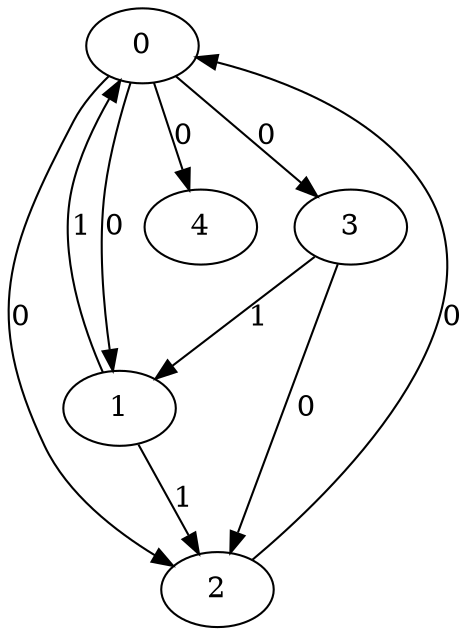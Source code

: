 // Source:1565 Canonical: -1 0 0 0 0 1 -1 1 -1 -1 0 -1 -1 -1 -1 -1 1 0 -1 -1 -1 -1 -1 -1 -1
digraph HRA_from_1565_graph_000 {
  0 -> 1 [label="0"];
  0 -> 2 [label="0"];
  0 -> 3 [label="0"];
  1 -> 0 [label="1"];
  1 -> 2 [label="1"];
  2 -> 0 [label="0"];
  3 -> 1 [label="1"];
  3 -> 2 [label="0"];
  0 -> 4 [label="0"];
}

// Source:1565 Canonical: -1 0 0 0 0 1 -1 1 -1 -1 0 -1 -1 -1 -1 -1 1 0 -1 -1 0 -1 -1 -1 -1
digraph HRA_from_1565_graph_001 {
  0 -> 1 [label="0"];
  0 -> 2 [label="0"];
  0 -> 3 [label="0"];
  1 -> 0 [label="1"];
  1 -> 2 [label="1"];
  2 -> 0 [label="0"];
  3 -> 1 [label="1"];
  3 -> 2 [label="0"];
  0 -> 4 [label="0"];
  4 -> 0 [label="0"];
}

// Source:1565 Canonical: -1 0 0 0 -1 1 -1 1 -1 0 0 -1 -1 -1 -1 -1 1 0 -1 -1 -1 -1 -1 -1 -1
digraph HRA_from_1565_graph_002 {
  0 -> 1 [label="0"];
  0 -> 2 [label="0"];
  0 -> 3 [label="0"];
  1 -> 0 [label="1"];
  1 -> 2 [label="1"];
  2 -> 0 [label="0"];
  3 -> 1 [label="1"];
  3 -> 2 [label="0"];
  1 -> 4 [label="0"];
}

// Source:1565 Canonical: -1 0 0 0 0 1 -1 1 -1 0 0 -1 -1 -1 -1 -1 1 0 -1 -1 -1 -1 -1 -1 -1
digraph HRA_from_1565_graph_003 {
  0 -> 1 [label="0"];
  0 -> 2 [label="0"];
  0 -> 3 [label="0"];
  1 -> 0 [label="1"];
  1 -> 2 [label="1"];
  2 -> 0 [label="0"];
  3 -> 1 [label="1"];
  3 -> 2 [label="0"];
  0 -> 4 [label="0"];
  1 -> 4 [label="0"];
}

// Source:1565 Canonical: -1 0 0 0 -1 1 -1 1 -1 0 0 -1 -1 -1 -1 -1 1 0 -1 -1 0 -1 -1 -1 -1
digraph HRA_from_1565_graph_004 {
  0 -> 1 [label="0"];
  0 -> 2 [label="0"];
  0 -> 3 [label="0"];
  1 -> 0 [label="1"];
  1 -> 2 [label="1"];
  2 -> 0 [label="0"];
  3 -> 1 [label="1"];
  3 -> 2 [label="0"];
  4 -> 0 [label="0"];
  1 -> 4 [label="0"];
}

// Source:1565 Canonical: -1 0 0 0 0 1 -1 1 -1 0 0 -1 -1 -1 -1 -1 1 0 -1 -1 0 -1 -1 -1 -1
digraph HRA_from_1565_graph_005 {
  0 -> 1 [label="0"];
  0 -> 2 [label="0"];
  0 -> 3 [label="0"];
  1 -> 0 [label="1"];
  1 -> 2 [label="1"];
  2 -> 0 [label="0"];
  3 -> 1 [label="1"];
  3 -> 2 [label="0"];
  0 -> 4 [label="0"];
  4 -> 0 [label="0"];
  1 -> 4 [label="0"];
}

// Source:1565 Canonical: -1 0 0 0 0 1 -1 1 -1 -1 0 -1 -1 -1 -1 -1 1 0 -1 -1 -1 0 -1 -1 -1
digraph HRA_from_1565_graph_006 {
  0 -> 1 [label="0"];
  0 -> 2 [label="0"];
  0 -> 3 [label="0"];
  1 -> 0 [label="1"];
  1 -> 2 [label="1"];
  2 -> 0 [label="0"];
  3 -> 1 [label="1"];
  3 -> 2 [label="0"];
  0 -> 4 [label="0"];
  4 -> 1 [label="0"];
}

// Source:1565 Canonical: -1 0 0 0 0 1 -1 1 -1 -1 0 -1 -1 -1 -1 -1 1 0 -1 -1 0 0 -1 -1 -1
digraph HRA_from_1565_graph_007 {
  0 -> 1 [label="0"];
  0 -> 2 [label="0"];
  0 -> 3 [label="0"];
  1 -> 0 [label="1"];
  1 -> 2 [label="1"];
  2 -> 0 [label="0"];
  3 -> 1 [label="1"];
  3 -> 2 [label="0"];
  0 -> 4 [label="0"];
  4 -> 0 [label="0"];
  4 -> 1 [label="0"];
}

// Source:1565 Canonical: -1 0 0 0 -1 1 -1 1 -1 0 0 -1 -1 -1 -1 -1 1 0 -1 -1 -1 0 -1 -1 -1
digraph HRA_from_1565_graph_008 {
  0 -> 1 [label="0"];
  0 -> 2 [label="0"];
  0 -> 3 [label="0"];
  1 -> 0 [label="1"];
  1 -> 2 [label="1"];
  2 -> 0 [label="0"];
  3 -> 1 [label="1"];
  3 -> 2 [label="0"];
  1 -> 4 [label="0"];
  4 -> 1 [label="0"];
}

// Source:1565 Canonical: -1 0 0 0 0 1 -1 1 -1 0 0 -1 -1 -1 -1 -1 1 0 -1 -1 -1 0 -1 -1 -1
digraph HRA_from_1565_graph_009 {
  0 -> 1 [label="0"];
  0 -> 2 [label="0"];
  0 -> 3 [label="0"];
  1 -> 0 [label="1"];
  1 -> 2 [label="1"];
  2 -> 0 [label="0"];
  3 -> 1 [label="1"];
  3 -> 2 [label="0"];
  0 -> 4 [label="0"];
  1 -> 4 [label="0"];
  4 -> 1 [label="0"];
}

// Source:1565 Canonical: -1 0 0 0 -1 1 -1 1 -1 0 0 -1 -1 -1 -1 -1 1 0 -1 -1 0 0 -1 -1 -1
digraph HRA_from_1565_graph_010 {
  0 -> 1 [label="0"];
  0 -> 2 [label="0"];
  0 -> 3 [label="0"];
  1 -> 0 [label="1"];
  1 -> 2 [label="1"];
  2 -> 0 [label="0"];
  3 -> 1 [label="1"];
  3 -> 2 [label="0"];
  4 -> 0 [label="0"];
  1 -> 4 [label="0"];
  4 -> 1 [label="0"];
}

// Source:1565 Canonical: -1 0 0 0 0 1 -1 1 -1 0 0 -1 -1 -1 -1 -1 1 0 -1 -1 0 0 -1 -1 -1
digraph HRA_from_1565_graph_011 {
  0 -> 1 [label="0"];
  0 -> 2 [label="0"];
  0 -> 3 [label="0"];
  1 -> 0 [label="1"];
  1 -> 2 [label="1"];
  2 -> 0 [label="0"];
  3 -> 1 [label="1"];
  3 -> 2 [label="0"];
  0 -> 4 [label="0"];
  4 -> 0 [label="0"];
  1 -> 4 [label="0"];
  4 -> 1 [label="0"];
}

// Source:1565 Canonical: -1 0 0 0 -1 1 -1 1 -1 -1 0 -1 -1 -1 0 -1 1 0 -1 -1 -1 -1 -1 -1 -1
digraph HRA_from_1565_graph_012 {
  0 -> 1 [label="0"];
  0 -> 2 [label="0"];
  0 -> 3 [label="0"];
  1 -> 0 [label="1"];
  1 -> 2 [label="1"];
  2 -> 0 [label="0"];
  3 -> 1 [label="1"];
  3 -> 2 [label="0"];
  2 -> 4 [label="0"];
}

// Source:1565 Canonical: -1 0 0 0 0 1 -1 1 -1 -1 0 -1 -1 -1 0 -1 1 0 -1 -1 -1 -1 -1 -1 -1
digraph HRA_from_1565_graph_013 {
  0 -> 1 [label="0"];
  0 -> 2 [label="0"];
  0 -> 3 [label="0"];
  1 -> 0 [label="1"];
  1 -> 2 [label="1"];
  2 -> 0 [label="0"];
  3 -> 1 [label="1"];
  3 -> 2 [label="0"];
  0 -> 4 [label="0"];
  2 -> 4 [label="0"];
}

// Source:1565 Canonical: -1 0 0 0 -1 1 -1 1 -1 -1 0 -1 -1 -1 0 -1 1 0 -1 -1 0 -1 -1 -1 -1
digraph HRA_from_1565_graph_014 {
  0 -> 1 [label="0"];
  0 -> 2 [label="0"];
  0 -> 3 [label="0"];
  1 -> 0 [label="1"];
  1 -> 2 [label="1"];
  2 -> 0 [label="0"];
  3 -> 1 [label="1"];
  3 -> 2 [label="0"];
  4 -> 0 [label="0"];
  2 -> 4 [label="0"];
}

// Source:1565 Canonical: -1 0 0 0 0 1 -1 1 -1 -1 0 -1 -1 -1 0 -1 1 0 -1 -1 0 -1 -1 -1 -1
digraph HRA_from_1565_graph_015 {
  0 -> 1 [label="0"];
  0 -> 2 [label="0"];
  0 -> 3 [label="0"];
  1 -> 0 [label="1"];
  1 -> 2 [label="1"];
  2 -> 0 [label="0"];
  3 -> 1 [label="1"];
  3 -> 2 [label="0"];
  0 -> 4 [label="0"];
  4 -> 0 [label="0"];
  2 -> 4 [label="0"];
}

// Source:1565 Canonical: -1 0 0 0 -1 1 -1 1 -1 0 0 -1 -1 -1 0 -1 1 0 -1 -1 -1 -1 -1 -1 -1
digraph HRA_from_1565_graph_016 {
  0 -> 1 [label="0"];
  0 -> 2 [label="0"];
  0 -> 3 [label="0"];
  1 -> 0 [label="1"];
  1 -> 2 [label="1"];
  2 -> 0 [label="0"];
  3 -> 1 [label="1"];
  3 -> 2 [label="0"];
  1 -> 4 [label="0"];
  2 -> 4 [label="0"];
}

// Source:1565 Canonical: -1 0 0 0 0 1 -1 1 -1 0 0 -1 -1 -1 0 -1 1 0 -1 -1 -1 -1 -1 -1 -1
digraph HRA_from_1565_graph_017 {
  0 -> 1 [label="0"];
  0 -> 2 [label="0"];
  0 -> 3 [label="0"];
  1 -> 0 [label="1"];
  1 -> 2 [label="1"];
  2 -> 0 [label="0"];
  3 -> 1 [label="1"];
  3 -> 2 [label="0"];
  0 -> 4 [label="0"];
  1 -> 4 [label="0"];
  2 -> 4 [label="0"];
}

// Source:1565 Canonical: -1 0 0 0 -1 1 -1 1 -1 0 0 -1 -1 -1 0 -1 1 0 -1 -1 0 -1 -1 -1 -1
digraph HRA_from_1565_graph_018 {
  0 -> 1 [label="0"];
  0 -> 2 [label="0"];
  0 -> 3 [label="0"];
  1 -> 0 [label="1"];
  1 -> 2 [label="1"];
  2 -> 0 [label="0"];
  3 -> 1 [label="1"];
  3 -> 2 [label="0"];
  4 -> 0 [label="0"];
  1 -> 4 [label="0"];
  2 -> 4 [label="0"];
}

// Source:1565 Canonical: -1 0 0 0 0 1 -1 1 -1 0 0 -1 -1 -1 0 -1 1 0 -1 -1 0 -1 -1 -1 -1
digraph HRA_from_1565_graph_019 {
  0 -> 1 [label="0"];
  0 -> 2 [label="0"];
  0 -> 3 [label="0"];
  1 -> 0 [label="1"];
  1 -> 2 [label="1"];
  2 -> 0 [label="0"];
  3 -> 1 [label="1"];
  3 -> 2 [label="0"];
  0 -> 4 [label="0"];
  4 -> 0 [label="0"];
  1 -> 4 [label="0"];
  2 -> 4 [label="0"];
}

// Source:1565 Canonical: -1 0 0 0 -1 1 -1 1 -1 -1 0 -1 -1 -1 0 -1 1 0 -1 -1 -1 0 -1 -1 -1
digraph HRA_from_1565_graph_020 {
  0 -> 1 [label="0"];
  0 -> 2 [label="0"];
  0 -> 3 [label="0"];
  1 -> 0 [label="1"];
  1 -> 2 [label="1"];
  2 -> 0 [label="0"];
  3 -> 1 [label="1"];
  3 -> 2 [label="0"];
  4 -> 1 [label="0"];
  2 -> 4 [label="0"];
}

// Source:1565 Canonical: -1 0 0 0 0 1 -1 1 -1 -1 0 -1 -1 -1 0 -1 1 0 -1 -1 -1 0 -1 -1 -1
digraph HRA_from_1565_graph_021 {
  0 -> 1 [label="0"];
  0 -> 2 [label="0"];
  0 -> 3 [label="0"];
  1 -> 0 [label="1"];
  1 -> 2 [label="1"];
  2 -> 0 [label="0"];
  3 -> 1 [label="1"];
  3 -> 2 [label="0"];
  0 -> 4 [label="0"];
  4 -> 1 [label="0"];
  2 -> 4 [label="0"];
}

// Source:1565 Canonical: -1 0 0 0 -1 1 -1 1 -1 -1 0 -1 -1 -1 0 -1 1 0 -1 -1 0 0 -1 -1 -1
digraph HRA_from_1565_graph_022 {
  0 -> 1 [label="0"];
  0 -> 2 [label="0"];
  0 -> 3 [label="0"];
  1 -> 0 [label="1"];
  1 -> 2 [label="1"];
  2 -> 0 [label="0"];
  3 -> 1 [label="1"];
  3 -> 2 [label="0"];
  4 -> 0 [label="0"];
  4 -> 1 [label="0"];
  2 -> 4 [label="0"];
}

// Source:1565 Canonical: -1 0 0 0 0 1 -1 1 -1 -1 0 -1 -1 -1 0 -1 1 0 -1 -1 0 0 -1 -1 -1
digraph HRA_from_1565_graph_023 {
  0 -> 1 [label="0"];
  0 -> 2 [label="0"];
  0 -> 3 [label="0"];
  1 -> 0 [label="1"];
  1 -> 2 [label="1"];
  2 -> 0 [label="0"];
  3 -> 1 [label="1"];
  3 -> 2 [label="0"];
  0 -> 4 [label="0"];
  4 -> 0 [label="0"];
  4 -> 1 [label="0"];
  2 -> 4 [label="0"];
}

// Source:1565 Canonical: -1 0 0 0 -1 1 -1 1 -1 0 0 -1 -1 -1 0 -1 1 0 -1 -1 -1 0 -1 -1 -1
digraph HRA_from_1565_graph_024 {
  0 -> 1 [label="0"];
  0 -> 2 [label="0"];
  0 -> 3 [label="0"];
  1 -> 0 [label="1"];
  1 -> 2 [label="1"];
  2 -> 0 [label="0"];
  3 -> 1 [label="1"];
  3 -> 2 [label="0"];
  1 -> 4 [label="0"];
  4 -> 1 [label="0"];
  2 -> 4 [label="0"];
}

// Source:1565 Canonical: -1 0 0 0 0 1 -1 1 -1 0 0 -1 -1 -1 0 -1 1 0 -1 -1 -1 0 -1 -1 -1
digraph HRA_from_1565_graph_025 {
  0 -> 1 [label="0"];
  0 -> 2 [label="0"];
  0 -> 3 [label="0"];
  1 -> 0 [label="1"];
  1 -> 2 [label="1"];
  2 -> 0 [label="0"];
  3 -> 1 [label="1"];
  3 -> 2 [label="0"];
  0 -> 4 [label="0"];
  1 -> 4 [label="0"];
  4 -> 1 [label="0"];
  2 -> 4 [label="0"];
}

// Source:1565 Canonical: -1 0 0 0 -1 1 -1 1 -1 0 0 -1 -1 -1 0 -1 1 0 -1 -1 0 0 -1 -1 -1
digraph HRA_from_1565_graph_026 {
  0 -> 1 [label="0"];
  0 -> 2 [label="0"];
  0 -> 3 [label="0"];
  1 -> 0 [label="1"];
  1 -> 2 [label="1"];
  2 -> 0 [label="0"];
  3 -> 1 [label="1"];
  3 -> 2 [label="0"];
  4 -> 0 [label="0"];
  1 -> 4 [label="0"];
  4 -> 1 [label="0"];
  2 -> 4 [label="0"];
}

// Source:1565 Canonical: -1 0 0 0 0 1 -1 1 -1 0 0 -1 -1 -1 0 -1 1 0 -1 -1 0 0 -1 -1 -1
digraph HRA_from_1565_graph_027 {
  0 -> 1 [label="0"];
  0 -> 2 [label="0"];
  0 -> 3 [label="0"];
  1 -> 0 [label="1"];
  1 -> 2 [label="1"];
  2 -> 0 [label="0"];
  3 -> 1 [label="1"];
  3 -> 2 [label="0"];
  0 -> 4 [label="0"];
  4 -> 0 [label="0"];
  1 -> 4 [label="0"];
  4 -> 1 [label="0"];
  2 -> 4 [label="0"];
}

// Source:1565 Canonical: -1 0 0 0 0 1 -1 1 -1 -1 0 -1 -1 -1 -1 -1 1 0 -1 -1 -1 -1 0 -1 -1
digraph HRA_from_1565_graph_028 {
  0 -> 1 [label="0"];
  0 -> 2 [label="0"];
  0 -> 3 [label="0"];
  1 -> 0 [label="1"];
  1 -> 2 [label="1"];
  2 -> 0 [label="0"];
  3 -> 1 [label="1"];
  3 -> 2 [label="0"];
  0 -> 4 [label="0"];
  4 -> 2 [label="0"];
}

// Source:1565 Canonical: -1 0 0 0 0 1 -1 1 -1 -1 0 -1 -1 -1 -1 -1 1 0 -1 -1 0 -1 0 -1 -1
digraph HRA_from_1565_graph_029 {
  0 -> 1 [label="0"];
  0 -> 2 [label="0"];
  0 -> 3 [label="0"];
  1 -> 0 [label="1"];
  1 -> 2 [label="1"];
  2 -> 0 [label="0"];
  3 -> 1 [label="1"];
  3 -> 2 [label="0"];
  0 -> 4 [label="0"];
  4 -> 0 [label="0"];
  4 -> 2 [label="0"];
}

// Source:1565 Canonical: -1 0 0 0 -1 1 -1 1 -1 0 0 -1 -1 -1 -1 -1 1 0 -1 -1 -1 -1 0 -1 -1
digraph HRA_from_1565_graph_030 {
  0 -> 1 [label="0"];
  0 -> 2 [label="0"];
  0 -> 3 [label="0"];
  1 -> 0 [label="1"];
  1 -> 2 [label="1"];
  2 -> 0 [label="0"];
  3 -> 1 [label="1"];
  3 -> 2 [label="0"];
  1 -> 4 [label="0"];
  4 -> 2 [label="0"];
}

// Source:1565 Canonical: -1 0 0 0 0 1 -1 1 -1 0 0 -1 -1 -1 -1 -1 1 0 -1 -1 -1 -1 0 -1 -1
digraph HRA_from_1565_graph_031 {
  0 -> 1 [label="0"];
  0 -> 2 [label="0"];
  0 -> 3 [label="0"];
  1 -> 0 [label="1"];
  1 -> 2 [label="1"];
  2 -> 0 [label="0"];
  3 -> 1 [label="1"];
  3 -> 2 [label="0"];
  0 -> 4 [label="0"];
  1 -> 4 [label="0"];
  4 -> 2 [label="0"];
}

// Source:1565 Canonical: -1 0 0 0 -1 1 -1 1 -1 0 0 -1 -1 -1 -1 -1 1 0 -1 -1 0 -1 0 -1 -1
digraph HRA_from_1565_graph_032 {
  0 -> 1 [label="0"];
  0 -> 2 [label="0"];
  0 -> 3 [label="0"];
  1 -> 0 [label="1"];
  1 -> 2 [label="1"];
  2 -> 0 [label="0"];
  3 -> 1 [label="1"];
  3 -> 2 [label="0"];
  4 -> 0 [label="0"];
  1 -> 4 [label="0"];
  4 -> 2 [label="0"];
}

// Source:1565 Canonical: -1 0 0 0 0 1 -1 1 -1 0 0 -1 -1 -1 -1 -1 1 0 -1 -1 0 -1 0 -1 -1
digraph HRA_from_1565_graph_033 {
  0 -> 1 [label="0"];
  0 -> 2 [label="0"];
  0 -> 3 [label="0"];
  1 -> 0 [label="1"];
  1 -> 2 [label="1"];
  2 -> 0 [label="0"];
  3 -> 1 [label="1"];
  3 -> 2 [label="0"];
  0 -> 4 [label="0"];
  4 -> 0 [label="0"];
  1 -> 4 [label="0"];
  4 -> 2 [label="0"];
}

// Source:1565 Canonical: -1 0 0 0 0 1 -1 1 -1 -1 0 -1 -1 -1 -1 -1 1 0 -1 -1 -1 0 0 -1 -1
digraph HRA_from_1565_graph_034 {
  0 -> 1 [label="0"];
  0 -> 2 [label="0"];
  0 -> 3 [label="0"];
  1 -> 0 [label="1"];
  1 -> 2 [label="1"];
  2 -> 0 [label="0"];
  3 -> 1 [label="1"];
  3 -> 2 [label="0"];
  0 -> 4 [label="0"];
  4 -> 1 [label="0"];
  4 -> 2 [label="0"];
}

// Source:1565 Canonical: -1 0 0 0 0 1 -1 1 -1 -1 0 -1 -1 -1 -1 -1 1 0 -1 -1 0 0 0 -1 -1
digraph HRA_from_1565_graph_035 {
  0 -> 1 [label="0"];
  0 -> 2 [label="0"];
  0 -> 3 [label="0"];
  1 -> 0 [label="1"];
  1 -> 2 [label="1"];
  2 -> 0 [label="0"];
  3 -> 1 [label="1"];
  3 -> 2 [label="0"];
  0 -> 4 [label="0"];
  4 -> 0 [label="0"];
  4 -> 1 [label="0"];
  4 -> 2 [label="0"];
}

// Source:1565 Canonical: -1 0 0 0 -1 1 -1 1 -1 0 0 -1 -1 -1 -1 -1 1 0 -1 -1 -1 0 0 -1 -1
digraph HRA_from_1565_graph_036 {
  0 -> 1 [label="0"];
  0 -> 2 [label="0"];
  0 -> 3 [label="0"];
  1 -> 0 [label="1"];
  1 -> 2 [label="1"];
  2 -> 0 [label="0"];
  3 -> 1 [label="1"];
  3 -> 2 [label="0"];
  1 -> 4 [label="0"];
  4 -> 1 [label="0"];
  4 -> 2 [label="0"];
}

// Source:1565 Canonical: -1 0 0 0 0 1 -1 1 -1 0 0 -1 -1 -1 -1 -1 1 0 -1 -1 -1 0 0 -1 -1
digraph HRA_from_1565_graph_037 {
  0 -> 1 [label="0"];
  0 -> 2 [label="0"];
  0 -> 3 [label="0"];
  1 -> 0 [label="1"];
  1 -> 2 [label="1"];
  2 -> 0 [label="0"];
  3 -> 1 [label="1"];
  3 -> 2 [label="0"];
  0 -> 4 [label="0"];
  1 -> 4 [label="0"];
  4 -> 1 [label="0"];
  4 -> 2 [label="0"];
}

// Source:1565 Canonical: -1 0 0 0 -1 1 -1 1 -1 0 0 -1 -1 -1 -1 -1 1 0 -1 -1 0 0 0 -1 -1
digraph HRA_from_1565_graph_038 {
  0 -> 1 [label="0"];
  0 -> 2 [label="0"];
  0 -> 3 [label="0"];
  1 -> 0 [label="1"];
  1 -> 2 [label="1"];
  2 -> 0 [label="0"];
  3 -> 1 [label="1"];
  3 -> 2 [label="0"];
  4 -> 0 [label="0"];
  1 -> 4 [label="0"];
  4 -> 1 [label="0"];
  4 -> 2 [label="0"];
}

// Source:1565 Canonical: -1 0 0 0 0 1 -1 1 -1 0 0 -1 -1 -1 -1 -1 1 0 -1 -1 0 0 0 -1 -1
digraph HRA_from_1565_graph_039 {
  0 -> 1 [label="0"];
  0 -> 2 [label="0"];
  0 -> 3 [label="0"];
  1 -> 0 [label="1"];
  1 -> 2 [label="1"];
  2 -> 0 [label="0"];
  3 -> 1 [label="1"];
  3 -> 2 [label="0"];
  0 -> 4 [label="0"];
  4 -> 0 [label="0"];
  1 -> 4 [label="0"];
  4 -> 1 [label="0"];
  4 -> 2 [label="0"];
}

// Source:1565 Canonical: -1 0 0 0 -1 1 -1 1 -1 -1 0 -1 -1 -1 0 -1 1 0 -1 -1 -1 -1 0 -1 -1
digraph HRA_from_1565_graph_040 {
  0 -> 1 [label="0"];
  0 -> 2 [label="0"];
  0 -> 3 [label="0"];
  1 -> 0 [label="1"];
  1 -> 2 [label="1"];
  2 -> 0 [label="0"];
  3 -> 1 [label="1"];
  3 -> 2 [label="0"];
  2 -> 4 [label="0"];
  4 -> 2 [label="0"];
}

// Source:1565 Canonical: -1 0 0 0 0 1 -1 1 -1 -1 0 -1 -1 -1 0 -1 1 0 -1 -1 -1 -1 0 -1 -1
digraph HRA_from_1565_graph_041 {
  0 -> 1 [label="0"];
  0 -> 2 [label="0"];
  0 -> 3 [label="0"];
  1 -> 0 [label="1"];
  1 -> 2 [label="1"];
  2 -> 0 [label="0"];
  3 -> 1 [label="1"];
  3 -> 2 [label="0"];
  0 -> 4 [label="0"];
  2 -> 4 [label="0"];
  4 -> 2 [label="0"];
}

// Source:1565 Canonical: -1 0 0 0 -1 1 -1 1 -1 -1 0 -1 -1 -1 0 -1 1 0 -1 -1 0 -1 0 -1 -1
digraph HRA_from_1565_graph_042 {
  0 -> 1 [label="0"];
  0 -> 2 [label="0"];
  0 -> 3 [label="0"];
  1 -> 0 [label="1"];
  1 -> 2 [label="1"];
  2 -> 0 [label="0"];
  3 -> 1 [label="1"];
  3 -> 2 [label="0"];
  4 -> 0 [label="0"];
  2 -> 4 [label="0"];
  4 -> 2 [label="0"];
}

// Source:1565 Canonical: -1 0 0 0 0 1 -1 1 -1 -1 0 -1 -1 -1 0 -1 1 0 -1 -1 0 -1 0 -1 -1
digraph HRA_from_1565_graph_043 {
  0 -> 1 [label="0"];
  0 -> 2 [label="0"];
  0 -> 3 [label="0"];
  1 -> 0 [label="1"];
  1 -> 2 [label="1"];
  2 -> 0 [label="0"];
  3 -> 1 [label="1"];
  3 -> 2 [label="0"];
  0 -> 4 [label="0"];
  4 -> 0 [label="0"];
  2 -> 4 [label="0"];
  4 -> 2 [label="0"];
}

// Source:1565 Canonical: -1 0 0 0 -1 1 -1 1 -1 0 0 -1 -1 -1 0 -1 1 0 -1 -1 -1 -1 0 -1 -1
digraph HRA_from_1565_graph_044 {
  0 -> 1 [label="0"];
  0 -> 2 [label="0"];
  0 -> 3 [label="0"];
  1 -> 0 [label="1"];
  1 -> 2 [label="1"];
  2 -> 0 [label="0"];
  3 -> 1 [label="1"];
  3 -> 2 [label="0"];
  1 -> 4 [label="0"];
  2 -> 4 [label="0"];
  4 -> 2 [label="0"];
}

// Source:1565 Canonical: -1 0 0 0 0 1 -1 1 -1 0 0 -1 -1 -1 0 -1 1 0 -1 -1 -1 -1 0 -1 -1
digraph HRA_from_1565_graph_045 {
  0 -> 1 [label="0"];
  0 -> 2 [label="0"];
  0 -> 3 [label="0"];
  1 -> 0 [label="1"];
  1 -> 2 [label="1"];
  2 -> 0 [label="0"];
  3 -> 1 [label="1"];
  3 -> 2 [label="0"];
  0 -> 4 [label="0"];
  1 -> 4 [label="0"];
  2 -> 4 [label="0"];
  4 -> 2 [label="0"];
}

// Source:1565 Canonical: -1 0 0 0 -1 1 -1 1 -1 0 0 -1 -1 -1 0 -1 1 0 -1 -1 0 -1 0 -1 -1
digraph HRA_from_1565_graph_046 {
  0 -> 1 [label="0"];
  0 -> 2 [label="0"];
  0 -> 3 [label="0"];
  1 -> 0 [label="1"];
  1 -> 2 [label="1"];
  2 -> 0 [label="0"];
  3 -> 1 [label="1"];
  3 -> 2 [label="0"];
  4 -> 0 [label="0"];
  1 -> 4 [label="0"];
  2 -> 4 [label="0"];
  4 -> 2 [label="0"];
}

// Source:1565 Canonical: -1 0 0 0 0 1 -1 1 -1 0 0 -1 -1 -1 0 -1 1 0 -1 -1 0 -1 0 -1 -1
digraph HRA_from_1565_graph_047 {
  0 -> 1 [label="0"];
  0 -> 2 [label="0"];
  0 -> 3 [label="0"];
  1 -> 0 [label="1"];
  1 -> 2 [label="1"];
  2 -> 0 [label="0"];
  3 -> 1 [label="1"];
  3 -> 2 [label="0"];
  0 -> 4 [label="0"];
  4 -> 0 [label="0"];
  1 -> 4 [label="0"];
  2 -> 4 [label="0"];
  4 -> 2 [label="0"];
}

// Source:1565 Canonical: -1 0 0 0 -1 1 -1 1 -1 -1 0 -1 -1 -1 0 -1 1 0 -1 -1 -1 0 0 -1 -1
digraph HRA_from_1565_graph_048 {
  0 -> 1 [label="0"];
  0 -> 2 [label="0"];
  0 -> 3 [label="0"];
  1 -> 0 [label="1"];
  1 -> 2 [label="1"];
  2 -> 0 [label="0"];
  3 -> 1 [label="1"];
  3 -> 2 [label="0"];
  4 -> 1 [label="0"];
  2 -> 4 [label="0"];
  4 -> 2 [label="0"];
}

// Source:1565 Canonical: -1 0 0 0 0 1 -1 1 -1 -1 0 -1 -1 -1 0 -1 1 0 -1 -1 -1 0 0 -1 -1
digraph HRA_from_1565_graph_049 {
  0 -> 1 [label="0"];
  0 -> 2 [label="0"];
  0 -> 3 [label="0"];
  1 -> 0 [label="1"];
  1 -> 2 [label="1"];
  2 -> 0 [label="0"];
  3 -> 1 [label="1"];
  3 -> 2 [label="0"];
  0 -> 4 [label="0"];
  4 -> 1 [label="0"];
  2 -> 4 [label="0"];
  4 -> 2 [label="0"];
}

// Source:1565 Canonical: -1 0 0 0 -1 1 -1 1 -1 -1 0 -1 -1 -1 0 -1 1 0 -1 -1 0 0 0 -1 -1
digraph HRA_from_1565_graph_050 {
  0 -> 1 [label="0"];
  0 -> 2 [label="0"];
  0 -> 3 [label="0"];
  1 -> 0 [label="1"];
  1 -> 2 [label="1"];
  2 -> 0 [label="0"];
  3 -> 1 [label="1"];
  3 -> 2 [label="0"];
  4 -> 0 [label="0"];
  4 -> 1 [label="0"];
  2 -> 4 [label="0"];
  4 -> 2 [label="0"];
}

// Source:1565 Canonical: -1 0 0 0 0 1 -1 1 -1 -1 0 -1 -1 -1 0 -1 1 0 -1 -1 0 0 0 -1 -1
digraph HRA_from_1565_graph_051 {
  0 -> 1 [label="0"];
  0 -> 2 [label="0"];
  0 -> 3 [label="0"];
  1 -> 0 [label="1"];
  1 -> 2 [label="1"];
  2 -> 0 [label="0"];
  3 -> 1 [label="1"];
  3 -> 2 [label="0"];
  0 -> 4 [label="0"];
  4 -> 0 [label="0"];
  4 -> 1 [label="0"];
  2 -> 4 [label="0"];
  4 -> 2 [label="0"];
}

// Source:1565 Canonical: -1 0 0 0 -1 1 -1 1 -1 0 0 -1 -1 -1 0 -1 1 0 -1 -1 -1 0 0 -1 -1
digraph HRA_from_1565_graph_052 {
  0 -> 1 [label="0"];
  0 -> 2 [label="0"];
  0 -> 3 [label="0"];
  1 -> 0 [label="1"];
  1 -> 2 [label="1"];
  2 -> 0 [label="0"];
  3 -> 1 [label="1"];
  3 -> 2 [label="0"];
  1 -> 4 [label="0"];
  4 -> 1 [label="0"];
  2 -> 4 [label="0"];
  4 -> 2 [label="0"];
}

// Source:1565 Canonical: -1 0 0 0 0 1 -1 1 -1 0 0 -1 -1 -1 0 -1 1 0 -1 -1 -1 0 0 -1 -1
digraph HRA_from_1565_graph_053 {
  0 -> 1 [label="0"];
  0 -> 2 [label="0"];
  0 -> 3 [label="0"];
  1 -> 0 [label="1"];
  1 -> 2 [label="1"];
  2 -> 0 [label="0"];
  3 -> 1 [label="1"];
  3 -> 2 [label="0"];
  0 -> 4 [label="0"];
  1 -> 4 [label="0"];
  4 -> 1 [label="0"];
  2 -> 4 [label="0"];
  4 -> 2 [label="0"];
}

// Source:1565 Canonical: -1 0 0 0 -1 1 -1 1 -1 0 0 -1 -1 -1 0 -1 1 0 -1 -1 0 0 0 -1 -1
digraph HRA_from_1565_graph_054 {
  0 -> 1 [label="0"];
  0 -> 2 [label="0"];
  0 -> 3 [label="0"];
  1 -> 0 [label="1"];
  1 -> 2 [label="1"];
  2 -> 0 [label="0"];
  3 -> 1 [label="1"];
  3 -> 2 [label="0"];
  4 -> 0 [label="0"];
  1 -> 4 [label="0"];
  4 -> 1 [label="0"];
  2 -> 4 [label="0"];
  4 -> 2 [label="0"];
}

// Source:1565 Canonical: -1 0 0 0 0 1 -1 1 -1 0 0 -1 -1 -1 0 -1 1 0 -1 -1 0 0 0 -1 -1
digraph HRA_from_1565_graph_055 {
  0 -> 1 [label="0"];
  0 -> 2 [label="0"];
  0 -> 3 [label="0"];
  1 -> 0 [label="1"];
  1 -> 2 [label="1"];
  2 -> 0 [label="0"];
  3 -> 1 [label="1"];
  3 -> 2 [label="0"];
  0 -> 4 [label="0"];
  4 -> 0 [label="0"];
  1 -> 4 [label="0"];
  4 -> 1 [label="0"];
  2 -> 4 [label="0"];
  4 -> 2 [label="0"];
}

// Source:1565 Canonical: -1 0 0 0 -1 1 -1 1 -1 -1 0 -1 -1 -1 -1 -1 1 0 -1 0 -1 -1 -1 -1 -1
digraph HRA_from_1565_graph_056 {
  0 -> 1 [label="0"];
  0 -> 2 [label="0"];
  0 -> 3 [label="0"];
  1 -> 0 [label="1"];
  1 -> 2 [label="1"];
  2 -> 0 [label="0"];
  3 -> 1 [label="1"];
  3 -> 2 [label="0"];
  3 -> 4 [label="0"];
}

// Source:1565 Canonical: -1 0 0 0 0 1 -1 1 -1 -1 0 -1 -1 -1 -1 -1 1 0 -1 0 -1 -1 -1 -1 -1
digraph HRA_from_1565_graph_057 {
  0 -> 1 [label="0"];
  0 -> 2 [label="0"];
  0 -> 3 [label="0"];
  1 -> 0 [label="1"];
  1 -> 2 [label="1"];
  2 -> 0 [label="0"];
  3 -> 1 [label="1"];
  3 -> 2 [label="0"];
  0 -> 4 [label="0"];
  3 -> 4 [label="0"];
}

// Source:1565 Canonical: -1 0 0 0 -1 1 -1 1 -1 -1 0 -1 -1 -1 -1 -1 1 0 -1 0 0 -1 -1 -1 -1
digraph HRA_from_1565_graph_058 {
  0 -> 1 [label="0"];
  0 -> 2 [label="0"];
  0 -> 3 [label="0"];
  1 -> 0 [label="1"];
  1 -> 2 [label="1"];
  2 -> 0 [label="0"];
  3 -> 1 [label="1"];
  3 -> 2 [label="0"];
  4 -> 0 [label="0"];
  3 -> 4 [label="0"];
}

// Source:1565 Canonical: -1 0 0 0 0 1 -1 1 -1 -1 0 -1 -1 -1 -1 -1 1 0 -1 0 0 -1 -1 -1 -1
digraph HRA_from_1565_graph_059 {
  0 -> 1 [label="0"];
  0 -> 2 [label="0"];
  0 -> 3 [label="0"];
  1 -> 0 [label="1"];
  1 -> 2 [label="1"];
  2 -> 0 [label="0"];
  3 -> 1 [label="1"];
  3 -> 2 [label="0"];
  0 -> 4 [label="0"];
  4 -> 0 [label="0"];
  3 -> 4 [label="0"];
}

// Source:1565 Canonical: -1 0 0 0 -1 1 -1 1 -1 0 0 -1 -1 -1 -1 -1 1 0 -1 0 -1 -1 -1 -1 -1
digraph HRA_from_1565_graph_060 {
  0 -> 1 [label="0"];
  0 -> 2 [label="0"];
  0 -> 3 [label="0"];
  1 -> 0 [label="1"];
  1 -> 2 [label="1"];
  2 -> 0 [label="0"];
  3 -> 1 [label="1"];
  3 -> 2 [label="0"];
  1 -> 4 [label="0"];
  3 -> 4 [label="0"];
}

// Source:1565 Canonical: -1 0 0 0 0 1 -1 1 -1 0 0 -1 -1 -1 -1 -1 1 0 -1 0 -1 -1 -1 -1 -1
digraph HRA_from_1565_graph_061 {
  0 -> 1 [label="0"];
  0 -> 2 [label="0"];
  0 -> 3 [label="0"];
  1 -> 0 [label="1"];
  1 -> 2 [label="1"];
  2 -> 0 [label="0"];
  3 -> 1 [label="1"];
  3 -> 2 [label="0"];
  0 -> 4 [label="0"];
  1 -> 4 [label="0"];
  3 -> 4 [label="0"];
}

// Source:1565 Canonical: -1 0 0 0 -1 1 -1 1 -1 0 0 -1 -1 -1 -1 -1 1 0 -1 0 0 -1 -1 -1 -1
digraph HRA_from_1565_graph_062 {
  0 -> 1 [label="0"];
  0 -> 2 [label="0"];
  0 -> 3 [label="0"];
  1 -> 0 [label="1"];
  1 -> 2 [label="1"];
  2 -> 0 [label="0"];
  3 -> 1 [label="1"];
  3 -> 2 [label="0"];
  4 -> 0 [label="0"];
  1 -> 4 [label="0"];
  3 -> 4 [label="0"];
}

// Source:1565 Canonical: -1 0 0 0 0 1 -1 1 -1 0 0 -1 -1 -1 -1 -1 1 0 -1 0 0 -1 -1 -1 -1
digraph HRA_from_1565_graph_063 {
  0 -> 1 [label="0"];
  0 -> 2 [label="0"];
  0 -> 3 [label="0"];
  1 -> 0 [label="1"];
  1 -> 2 [label="1"];
  2 -> 0 [label="0"];
  3 -> 1 [label="1"];
  3 -> 2 [label="0"];
  0 -> 4 [label="0"];
  4 -> 0 [label="0"];
  1 -> 4 [label="0"];
  3 -> 4 [label="0"];
}

// Source:1565 Canonical: -1 0 0 0 -1 1 -1 1 -1 -1 0 -1 -1 -1 -1 -1 1 0 -1 0 -1 0 -1 -1 -1
digraph HRA_from_1565_graph_064 {
  0 -> 1 [label="0"];
  0 -> 2 [label="0"];
  0 -> 3 [label="0"];
  1 -> 0 [label="1"];
  1 -> 2 [label="1"];
  2 -> 0 [label="0"];
  3 -> 1 [label="1"];
  3 -> 2 [label="0"];
  4 -> 1 [label="0"];
  3 -> 4 [label="0"];
}

// Source:1565 Canonical: -1 0 0 0 0 1 -1 1 -1 -1 0 -1 -1 -1 -1 -1 1 0 -1 0 -1 0 -1 -1 -1
digraph HRA_from_1565_graph_065 {
  0 -> 1 [label="0"];
  0 -> 2 [label="0"];
  0 -> 3 [label="0"];
  1 -> 0 [label="1"];
  1 -> 2 [label="1"];
  2 -> 0 [label="0"];
  3 -> 1 [label="1"];
  3 -> 2 [label="0"];
  0 -> 4 [label="0"];
  4 -> 1 [label="0"];
  3 -> 4 [label="0"];
}

// Source:1565 Canonical: -1 0 0 0 -1 1 -1 1 -1 -1 0 -1 -1 -1 -1 -1 1 0 -1 0 0 0 -1 -1 -1
digraph HRA_from_1565_graph_066 {
  0 -> 1 [label="0"];
  0 -> 2 [label="0"];
  0 -> 3 [label="0"];
  1 -> 0 [label="1"];
  1 -> 2 [label="1"];
  2 -> 0 [label="0"];
  3 -> 1 [label="1"];
  3 -> 2 [label="0"];
  4 -> 0 [label="0"];
  4 -> 1 [label="0"];
  3 -> 4 [label="0"];
}

// Source:1565 Canonical: -1 0 0 0 0 1 -1 1 -1 -1 0 -1 -1 -1 -1 -1 1 0 -1 0 0 0 -1 -1 -1
digraph HRA_from_1565_graph_067 {
  0 -> 1 [label="0"];
  0 -> 2 [label="0"];
  0 -> 3 [label="0"];
  1 -> 0 [label="1"];
  1 -> 2 [label="1"];
  2 -> 0 [label="0"];
  3 -> 1 [label="1"];
  3 -> 2 [label="0"];
  0 -> 4 [label="0"];
  4 -> 0 [label="0"];
  4 -> 1 [label="0"];
  3 -> 4 [label="0"];
}

// Source:1565 Canonical: -1 0 0 0 -1 1 -1 1 -1 0 0 -1 -1 -1 -1 -1 1 0 -1 0 -1 0 -1 -1 -1
digraph HRA_from_1565_graph_068 {
  0 -> 1 [label="0"];
  0 -> 2 [label="0"];
  0 -> 3 [label="0"];
  1 -> 0 [label="1"];
  1 -> 2 [label="1"];
  2 -> 0 [label="0"];
  3 -> 1 [label="1"];
  3 -> 2 [label="0"];
  1 -> 4 [label="0"];
  4 -> 1 [label="0"];
  3 -> 4 [label="0"];
}

// Source:1565 Canonical: -1 0 0 0 0 1 -1 1 -1 0 0 -1 -1 -1 -1 -1 1 0 -1 0 -1 0 -1 -1 -1
digraph HRA_from_1565_graph_069 {
  0 -> 1 [label="0"];
  0 -> 2 [label="0"];
  0 -> 3 [label="0"];
  1 -> 0 [label="1"];
  1 -> 2 [label="1"];
  2 -> 0 [label="0"];
  3 -> 1 [label="1"];
  3 -> 2 [label="0"];
  0 -> 4 [label="0"];
  1 -> 4 [label="0"];
  4 -> 1 [label="0"];
  3 -> 4 [label="0"];
}

// Source:1565 Canonical: -1 0 0 0 -1 1 -1 1 -1 0 0 -1 -1 -1 -1 -1 1 0 -1 0 0 0 -1 -1 -1
digraph HRA_from_1565_graph_070 {
  0 -> 1 [label="0"];
  0 -> 2 [label="0"];
  0 -> 3 [label="0"];
  1 -> 0 [label="1"];
  1 -> 2 [label="1"];
  2 -> 0 [label="0"];
  3 -> 1 [label="1"];
  3 -> 2 [label="0"];
  4 -> 0 [label="0"];
  1 -> 4 [label="0"];
  4 -> 1 [label="0"];
  3 -> 4 [label="0"];
}

// Source:1565 Canonical: -1 0 0 0 0 1 -1 1 -1 0 0 -1 -1 -1 -1 -1 1 0 -1 0 0 0 -1 -1 -1
digraph HRA_from_1565_graph_071 {
  0 -> 1 [label="0"];
  0 -> 2 [label="0"];
  0 -> 3 [label="0"];
  1 -> 0 [label="1"];
  1 -> 2 [label="1"];
  2 -> 0 [label="0"];
  3 -> 1 [label="1"];
  3 -> 2 [label="0"];
  0 -> 4 [label="0"];
  4 -> 0 [label="0"];
  1 -> 4 [label="0"];
  4 -> 1 [label="0"];
  3 -> 4 [label="0"];
}

// Source:1565 Canonical: -1 0 0 0 -1 1 -1 1 -1 -1 0 -1 -1 -1 0 -1 1 0 -1 0 -1 -1 -1 -1 -1
digraph HRA_from_1565_graph_072 {
  0 -> 1 [label="0"];
  0 -> 2 [label="0"];
  0 -> 3 [label="0"];
  1 -> 0 [label="1"];
  1 -> 2 [label="1"];
  2 -> 0 [label="0"];
  3 -> 1 [label="1"];
  3 -> 2 [label="0"];
  2 -> 4 [label="0"];
  3 -> 4 [label="0"];
}

// Source:1565 Canonical: -1 0 0 0 0 1 -1 1 -1 -1 0 -1 -1 -1 0 -1 1 0 -1 0 -1 -1 -1 -1 -1
digraph HRA_from_1565_graph_073 {
  0 -> 1 [label="0"];
  0 -> 2 [label="0"];
  0 -> 3 [label="0"];
  1 -> 0 [label="1"];
  1 -> 2 [label="1"];
  2 -> 0 [label="0"];
  3 -> 1 [label="1"];
  3 -> 2 [label="0"];
  0 -> 4 [label="0"];
  2 -> 4 [label="0"];
  3 -> 4 [label="0"];
}

// Source:1565 Canonical: -1 0 0 0 -1 1 -1 1 -1 -1 0 -1 -1 -1 0 -1 1 0 -1 0 0 -1 -1 -1 -1
digraph HRA_from_1565_graph_074 {
  0 -> 1 [label="0"];
  0 -> 2 [label="0"];
  0 -> 3 [label="0"];
  1 -> 0 [label="1"];
  1 -> 2 [label="1"];
  2 -> 0 [label="0"];
  3 -> 1 [label="1"];
  3 -> 2 [label="0"];
  4 -> 0 [label="0"];
  2 -> 4 [label="0"];
  3 -> 4 [label="0"];
}

// Source:1565 Canonical: -1 0 0 0 0 1 -1 1 -1 -1 0 -1 -1 -1 0 -1 1 0 -1 0 0 -1 -1 -1 -1
digraph HRA_from_1565_graph_075 {
  0 -> 1 [label="0"];
  0 -> 2 [label="0"];
  0 -> 3 [label="0"];
  1 -> 0 [label="1"];
  1 -> 2 [label="1"];
  2 -> 0 [label="0"];
  3 -> 1 [label="1"];
  3 -> 2 [label="0"];
  0 -> 4 [label="0"];
  4 -> 0 [label="0"];
  2 -> 4 [label="0"];
  3 -> 4 [label="0"];
}

// Source:1565 Canonical: -1 0 0 0 -1 1 -1 1 -1 0 0 -1 -1 -1 0 -1 1 0 -1 0 -1 -1 -1 -1 -1
digraph HRA_from_1565_graph_076 {
  0 -> 1 [label="0"];
  0 -> 2 [label="0"];
  0 -> 3 [label="0"];
  1 -> 0 [label="1"];
  1 -> 2 [label="1"];
  2 -> 0 [label="0"];
  3 -> 1 [label="1"];
  3 -> 2 [label="0"];
  1 -> 4 [label="0"];
  2 -> 4 [label="0"];
  3 -> 4 [label="0"];
}

// Source:1565 Canonical: -1 0 0 0 0 1 -1 1 -1 0 0 -1 -1 -1 0 -1 1 0 -1 0 -1 -1 -1 -1 -1
digraph HRA_from_1565_graph_077 {
  0 -> 1 [label="0"];
  0 -> 2 [label="0"];
  0 -> 3 [label="0"];
  1 -> 0 [label="1"];
  1 -> 2 [label="1"];
  2 -> 0 [label="0"];
  3 -> 1 [label="1"];
  3 -> 2 [label="0"];
  0 -> 4 [label="0"];
  1 -> 4 [label="0"];
  2 -> 4 [label="0"];
  3 -> 4 [label="0"];
}

// Source:1565 Canonical: -1 0 0 0 -1 1 -1 1 -1 0 0 -1 -1 -1 0 -1 1 0 -1 0 0 -1 -1 -1 -1
digraph HRA_from_1565_graph_078 {
  0 -> 1 [label="0"];
  0 -> 2 [label="0"];
  0 -> 3 [label="0"];
  1 -> 0 [label="1"];
  1 -> 2 [label="1"];
  2 -> 0 [label="0"];
  3 -> 1 [label="1"];
  3 -> 2 [label="0"];
  4 -> 0 [label="0"];
  1 -> 4 [label="0"];
  2 -> 4 [label="0"];
  3 -> 4 [label="0"];
}

// Source:1565 Canonical: -1 0 0 0 0 1 -1 1 -1 0 0 -1 -1 -1 0 -1 1 0 -1 0 0 -1 -1 -1 -1
digraph HRA_from_1565_graph_079 {
  0 -> 1 [label="0"];
  0 -> 2 [label="0"];
  0 -> 3 [label="0"];
  1 -> 0 [label="1"];
  1 -> 2 [label="1"];
  2 -> 0 [label="0"];
  3 -> 1 [label="1"];
  3 -> 2 [label="0"];
  0 -> 4 [label="0"];
  4 -> 0 [label="0"];
  1 -> 4 [label="0"];
  2 -> 4 [label="0"];
  3 -> 4 [label="0"];
}

// Source:1565 Canonical: -1 0 0 0 -1 1 -1 1 -1 -1 0 -1 -1 -1 0 -1 1 0 -1 0 -1 0 -1 -1 -1
digraph HRA_from_1565_graph_080 {
  0 -> 1 [label="0"];
  0 -> 2 [label="0"];
  0 -> 3 [label="0"];
  1 -> 0 [label="1"];
  1 -> 2 [label="1"];
  2 -> 0 [label="0"];
  3 -> 1 [label="1"];
  3 -> 2 [label="0"];
  4 -> 1 [label="0"];
  2 -> 4 [label="0"];
  3 -> 4 [label="0"];
}

// Source:1565 Canonical: -1 0 0 0 0 1 -1 1 -1 -1 0 -1 -1 -1 0 -1 1 0 -1 0 -1 0 -1 -1 -1
digraph HRA_from_1565_graph_081 {
  0 -> 1 [label="0"];
  0 -> 2 [label="0"];
  0 -> 3 [label="0"];
  1 -> 0 [label="1"];
  1 -> 2 [label="1"];
  2 -> 0 [label="0"];
  3 -> 1 [label="1"];
  3 -> 2 [label="0"];
  0 -> 4 [label="0"];
  4 -> 1 [label="0"];
  2 -> 4 [label="0"];
  3 -> 4 [label="0"];
}

// Source:1565 Canonical: -1 0 0 0 -1 1 -1 1 -1 -1 0 -1 -1 -1 0 -1 1 0 -1 0 0 0 -1 -1 -1
digraph HRA_from_1565_graph_082 {
  0 -> 1 [label="0"];
  0 -> 2 [label="0"];
  0 -> 3 [label="0"];
  1 -> 0 [label="1"];
  1 -> 2 [label="1"];
  2 -> 0 [label="0"];
  3 -> 1 [label="1"];
  3 -> 2 [label="0"];
  4 -> 0 [label="0"];
  4 -> 1 [label="0"];
  2 -> 4 [label="0"];
  3 -> 4 [label="0"];
}

// Source:1565 Canonical: -1 0 0 0 0 1 -1 1 -1 -1 0 -1 -1 -1 0 -1 1 0 -1 0 0 0 -1 -1 -1
digraph HRA_from_1565_graph_083 {
  0 -> 1 [label="0"];
  0 -> 2 [label="0"];
  0 -> 3 [label="0"];
  1 -> 0 [label="1"];
  1 -> 2 [label="1"];
  2 -> 0 [label="0"];
  3 -> 1 [label="1"];
  3 -> 2 [label="0"];
  0 -> 4 [label="0"];
  4 -> 0 [label="0"];
  4 -> 1 [label="0"];
  2 -> 4 [label="0"];
  3 -> 4 [label="0"];
}

// Source:1565 Canonical: -1 0 0 0 -1 1 -1 1 -1 0 0 -1 -1 -1 0 -1 1 0 -1 0 -1 0 -1 -1 -1
digraph HRA_from_1565_graph_084 {
  0 -> 1 [label="0"];
  0 -> 2 [label="0"];
  0 -> 3 [label="0"];
  1 -> 0 [label="1"];
  1 -> 2 [label="1"];
  2 -> 0 [label="0"];
  3 -> 1 [label="1"];
  3 -> 2 [label="0"];
  1 -> 4 [label="0"];
  4 -> 1 [label="0"];
  2 -> 4 [label="0"];
  3 -> 4 [label="0"];
}

// Source:1565 Canonical: -1 0 0 0 0 1 -1 1 -1 0 0 -1 -1 -1 0 -1 1 0 -1 0 -1 0 -1 -1 -1
digraph HRA_from_1565_graph_085 {
  0 -> 1 [label="0"];
  0 -> 2 [label="0"];
  0 -> 3 [label="0"];
  1 -> 0 [label="1"];
  1 -> 2 [label="1"];
  2 -> 0 [label="0"];
  3 -> 1 [label="1"];
  3 -> 2 [label="0"];
  0 -> 4 [label="0"];
  1 -> 4 [label="0"];
  4 -> 1 [label="0"];
  2 -> 4 [label="0"];
  3 -> 4 [label="0"];
}

// Source:1565 Canonical: -1 0 0 0 -1 1 -1 1 -1 0 0 -1 -1 -1 0 -1 1 0 -1 0 0 0 -1 -1 -1
digraph HRA_from_1565_graph_086 {
  0 -> 1 [label="0"];
  0 -> 2 [label="0"];
  0 -> 3 [label="0"];
  1 -> 0 [label="1"];
  1 -> 2 [label="1"];
  2 -> 0 [label="0"];
  3 -> 1 [label="1"];
  3 -> 2 [label="0"];
  4 -> 0 [label="0"];
  1 -> 4 [label="0"];
  4 -> 1 [label="0"];
  2 -> 4 [label="0"];
  3 -> 4 [label="0"];
}

// Source:1565 Canonical: -1 0 0 0 0 1 -1 1 -1 0 0 -1 -1 -1 0 -1 1 0 -1 0 0 0 -1 -1 -1
digraph HRA_from_1565_graph_087 {
  0 -> 1 [label="0"];
  0 -> 2 [label="0"];
  0 -> 3 [label="0"];
  1 -> 0 [label="1"];
  1 -> 2 [label="1"];
  2 -> 0 [label="0"];
  3 -> 1 [label="1"];
  3 -> 2 [label="0"];
  0 -> 4 [label="0"];
  4 -> 0 [label="0"];
  1 -> 4 [label="0"];
  4 -> 1 [label="0"];
  2 -> 4 [label="0"];
  3 -> 4 [label="0"];
}

// Source:1565 Canonical: -1 0 0 0 -1 1 -1 1 -1 -1 0 -1 -1 -1 -1 -1 1 0 -1 0 -1 -1 0 -1 -1
digraph HRA_from_1565_graph_088 {
  0 -> 1 [label="0"];
  0 -> 2 [label="0"];
  0 -> 3 [label="0"];
  1 -> 0 [label="1"];
  1 -> 2 [label="1"];
  2 -> 0 [label="0"];
  3 -> 1 [label="1"];
  3 -> 2 [label="0"];
  4 -> 2 [label="0"];
  3 -> 4 [label="0"];
}

// Source:1565 Canonical: -1 0 0 0 0 1 -1 1 -1 -1 0 -1 -1 -1 -1 -1 1 0 -1 0 -1 -1 0 -1 -1
digraph HRA_from_1565_graph_089 {
  0 -> 1 [label="0"];
  0 -> 2 [label="0"];
  0 -> 3 [label="0"];
  1 -> 0 [label="1"];
  1 -> 2 [label="1"];
  2 -> 0 [label="0"];
  3 -> 1 [label="1"];
  3 -> 2 [label="0"];
  0 -> 4 [label="0"];
  4 -> 2 [label="0"];
  3 -> 4 [label="0"];
}

// Source:1565 Canonical: -1 0 0 0 -1 1 -1 1 -1 -1 0 -1 -1 -1 -1 -1 1 0 -1 0 0 -1 0 -1 -1
digraph HRA_from_1565_graph_090 {
  0 -> 1 [label="0"];
  0 -> 2 [label="0"];
  0 -> 3 [label="0"];
  1 -> 0 [label="1"];
  1 -> 2 [label="1"];
  2 -> 0 [label="0"];
  3 -> 1 [label="1"];
  3 -> 2 [label="0"];
  4 -> 0 [label="0"];
  4 -> 2 [label="0"];
  3 -> 4 [label="0"];
}

// Source:1565 Canonical: -1 0 0 0 0 1 -1 1 -1 -1 0 -1 -1 -1 -1 -1 1 0 -1 0 0 -1 0 -1 -1
digraph HRA_from_1565_graph_091 {
  0 -> 1 [label="0"];
  0 -> 2 [label="0"];
  0 -> 3 [label="0"];
  1 -> 0 [label="1"];
  1 -> 2 [label="1"];
  2 -> 0 [label="0"];
  3 -> 1 [label="1"];
  3 -> 2 [label="0"];
  0 -> 4 [label="0"];
  4 -> 0 [label="0"];
  4 -> 2 [label="0"];
  3 -> 4 [label="0"];
}

// Source:1565 Canonical: -1 0 0 0 -1 1 -1 1 -1 0 0 -1 -1 -1 -1 -1 1 0 -1 0 -1 -1 0 -1 -1
digraph HRA_from_1565_graph_092 {
  0 -> 1 [label="0"];
  0 -> 2 [label="0"];
  0 -> 3 [label="0"];
  1 -> 0 [label="1"];
  1 -> 2 [label="1"];
  2 -> 0 [label="0"];
  3 -> 1 [label="1"];
  3 -> 2 [label="0"];
  1 -> 4 [label="0"];
  4 -> 2 [label="0"];
  3 -> 4 [label="0"];
}

// Source:1565 Canonical: -1 0 0 0 0 1 -1 1 -1 0 0 -1 -1 -1 -1 -1 1 0 -1 0 -1 -1 0 -1 -1
digraph HRA_from_1565_graph_093 {
  0 -> 1 [label="0"];
  0 -> 2 [label="0"];
  0 -> 3 [label="0"];
  1 -> 0 [label="1"];
  1 -> 2 [label="1"];
  2 -> 0 [label="0"];
  3 -> 1 [label="1"];
  3 -> 2 [label="0"];
  0 -> 4 [label="0"];
  1 -> 4 [label="0"];
  4 -> 2 [label="0"];
  3 -> 4 [label="0"];
}

// Source:1565 Canonical: -1 0 0 0 -1 1 -1 1 -1 0 0 -1 -1 -1 -1 -1 1 0 -1 0 0 -1 0 -1 -1
digraph HRA_from_1565_graph_094 {
  0 -> 1 [label="0"];
  0 -> 2 [label="0"];
  0 -> 3 [label="0"];
  1 -> 0 [label="1"];
  1 -> 2 [label="1"];
  2 -> 0 [label="0"];
  3 -> 1 [label="1"];
  3 -> 2 [label="0"];
  4 -> 0 [label="0"];
  1 -> 4 [label="0"];
  4 -> 2 [label="0"];
  3 -> 4 [label="0"];
}

// Source:1565 Canonical: -1 0 0 0 0 1 -1 1 -1 0 0 -1 -1 -1 -1 -1 1 0 -1 0 0 -1 0 -1 -1
digraph HRA_from_1565_graph_095 {
  0 -> 1 [label="0"];
  0 -> 2 [label="0"];
  0 -> 3 [label="0"];
  1 -> 0 [label="1"];
  1 -> 2 [label="1"];
  2 -> 0 [label="0"];
  3 -> 1 [label="1"];
  3 -> 2 [label="0"];
  0 -> 4 [label="0"];
  4 -> 0 [label="0"];
  1 -> 4 [label="0"];
  4 -> 2 [label="0"];
  3 -> 4 [label="0"];
}

// Source:1565 Canonical: -1 0 0 0 -1 1 -1 1 -1 -1 0 -1 -1 -1 -1 -1 1 0 -1 0 -1 0 0 -1 -1
digraph HRA_from_1565_graph_096 {
  0 -> 1 [label="0"];
  0 -> 2 [label="0"];
  0 -> 3 [label="0"];
  1 -> 0 [label="1"];
  1 -> 2 [label="1"];
  2 -> 0 [label="0"];
  3 -> 1 [label="1"];
  3 -> 2 [label="0"];
  4 -> 1 [label="0"];
  4 -> 2 [label="0"];
  3 -> 4 [label="0"];
}

// Source:1565 Canonical: -1 0 0 0 0 1 -1 1 -1 -1 0 -1 -1 -1 -1 -1 1 0 -1 0 -1 0 0 -1 -1
digraph HRA_from_1565_graph_097 {
  0 -> 1 [label="0"];
  0 -> 2 [label="0"];
  0 -> 3 [label="0"];
  1 -> 0 [label="1"];
  1 -> 2 [label="1"];
  2 -> 0 [label="0"];
  3 -> 1 [label="1"];
  3 -> 2 [label="0"];
  0 -> 4 [label="0"];
  4 -> 1 [label="0"];
  4 -> 2 [label="0"];
  3 -> 4 [label="0"];
}

// Source:1565 Canonical: -1 0 0 0 -1 1 -1 1 -1 -1 0 -1 -1 -1 -1 -1 1 0 -1 0 0 0 0 -1 -1
digraph HRA_from_1565_graph_098 {
  0 -> 1 [label="0"];
  0 -> 2 [label="0"];
  0 -> 3 [label="0"];
  1 -> 0 [label="1"];
  1 -> 2 [label="1"];
  2 -> 0 [label="0"];
  3 -> 1 [label="1"];
  3 -> 2 [label="0"];
  4 -> 0 [label="0"];
  4 -> 1 [label="0"];
  4 -> 2 [label="0"];
  3 -> 4 [label="0"];
}

// Source:1565 Canonical: -1 0 0 0 0 1 -1 1 -1 -1 0 -1 -1 -1 -1 -1 1 0 -1 0 0 0 0 -1 -1
digraph HRA_from_1565_graph_099 {
  0 -> 1 [label="0"];
  0 -> 2 [label="0"];
  0 -> 3 [label="0"];
  1 -> 0 [label="1"];
  1 -> 2 [label="1"];
  2 -> 0 [label="0"];
  3 -> 1 [label="1"];
  3 -> 2 [label="0"];
  0 -> 4 [label="0"];
  4 -> 0 [label="0"];
  4 -> 1 [label="0"];
  4 -> 2 [label="0"];
  3 -> 4 [label="0"];
}

// Source:1565 Canonical: -1 0 0 0 -1 1 -1 1 -1 0 0 -1 -1 -1 -1 -1 1 0 -1 0 -1 0 0 -1 -1
digraph HRA_from_1565_graph_100 {
  0 -> 1 [label="0"];
  0 -> 2 [label="0"];
  0 -> 3 [label="0"];
  1 -> 0 [label="1"];
  1 -> 2 [label="1"];
  2 -> 0 [label="0"];
  3 -> 1 [label="1"];
  3 -> 2 [label="0"];
  1 -> 4 [label="0"];
  4 -> 1 [label="0"];
  4 -> 2 [label="0"];
  3 -> 4 [label="0"];
}

// Source:1565 Canonical: -1 0 0 0 0 1 -1 1 -1 0 0 -1 -1 -1 -1 -1 1 0 -1 0 -1 0 0 -1 -1
digraph HRA_from_1565_graph_101 {
  0 -> 1 [label="0"];
  0 -> 2 [label="0"];
  0 -> 3 [label="0"];
  1 -> 0 [label="1"];
  1 -> 2 [label="1"];
  2 -> 0 [label="0"];
  3 -> 1 [label="1"];
  3 -> 2 [label="0"];
  0 -> 4 [label="0"];
  1 -> 4 [label="0"];
  4 -> 1 [label="0"];
  4 -> 2 [label="0"];
  3 -> 4 [label="0"];
}

// Source:1565 Canonical: -1 0 0 0 -1 1 -1 1 -1 0 0 -1 -1 -1 -1 -1 1 0 -1 0 0 0 0 -1 -1
digraph HRA_from_1565_graph_102 {
  0 -> 1 [label="0"];
  0 -> 2 [label="0"];
  0 -> 3 [label="0"];
  1 -> 0 [label="1"];
  1 -> 2 [label="1"];
  2 -> 0 [label="0"];
  3 -> 1 [label="1"];
  3 -> 2 [label="0"];
  4 -> 0 [label="0"];
  1 -> 4 [label="0"];
  4 -> 1 [label="0"];
  4 -> 2 [label="0"];
  3 -> 4 [label="0"];
}

// Source:1565 Canonical: -1 0 0 0 0 1 -1 1 -1 0 0 -1 -1 -1 -1 -1 1 0 -1 0 0 0 0 -1 -1
digraph HRA_from_1565_graph_103 {
  0 -> 1 [label="0"];
  0 -> 2 [label="0"];
  0 -> 3 [label="0"];
  1 -> 0 [label="1"];
  1 -> 2 [label="1"];
  2 -> 0 [label="0"];
  3 -> 1 [label="1"];
  3 -> 2 [label="0"];
  0 -> 4 [label="0"];
  4 -> 0 [label="0"];
  1 -> 4 [label="0"];
  4 -> 1 [label="0"];
  4 -> 2 [label="0"];
  3 -> 4 [label="0"];
}

// Source:1565 Canonical: -1 0 0 0 -1 1 -1 1 -1 -1 0 -1 -1 -1 0 -1 1 0 -1 0 -1 -1 0 -1 -1
digraph HRA_from_1565_graph_104 {
  0 -> 1 [label="0"];
  0 -> 2 [label="0"];
  0 -> 3 [label="0"];
  1 -> 0 [label="1"];
  1 -> 2 [label="1"];
  2 -> 0 [label="0"];
  3 -> 1 [label="1"];
  3 -> 2 [label="0"];
  2 -> 4 [label="0"];
  4 -> 2 [label="0"];
  3 -> 4 [label="0"];
}

// Source:1565 Canonical: -1 0 0 0 0 1 -1 1 -1 -1 0 -1 -1 -1 0 -1 1 0 -1 0 -1 -1 0 -1 -1
digraph HRA_from_1565_graph_105 {
  0 -> 1 [label="0"];
  0 -> 2 [label="0"];
  0 -> 3 [label="0"];
  1 -> 0 [label="1"];
  1 -> 2 [label="1"];
  2 -> 0 [label="0"];
  3 -> 1 [label="1"];
  3 -> 2 [label="0"];
  0 -> 4 [label="0"];
  2 -> 4 [label="0"];
  4 -> 2 [label="0"];
  3 -> 4 [label="0"];
}

// Source:1565 Canonical: -1 0 0 0 -1 1 -1 1 -1 -1 0 -1 -1 -1 0 -1 1 0 -1 0 0 -1 0 -1 -1
digraph HRA_from_1565_graph_106 {
  0 -> 1 [label="0"];
  0 -> 2 [label="0"];
  0 -> 3 [label="0"];
  1 -> 0 [label="1"];
  1 -> 2 [label="1"];
  2 -> 0 [label="0"];
  3 -> 1 [label="1"];
  3 -> 2 [label="0"];
  4 -> 0 [label="0"];
  2 -> 4 [label="0"];
  4 -> 2 [label="0"];
  3 -> 4 [label="0"];
}

// Source:1565 Canonical: -1 0 0 0 0 1 -1 1 -1 -1 0 -1 -1 -1 0 -1 1 0 -1 0 0 -1 0 -1 -1
digraph HRA_from_1565_graph_107 {
  0 -> 1 [label="0"];
  0 -> 2 [label="0"];
  0 -> 3 [label="0"];
  1 -> 0 [label="1"];
  1 -> 2 [label="1"];
  2 -> 0 [label="0"];
  3 -> 1 [label="1"];
  3 -> 2 [label="0"];
  0 -> 4 [label="0"];
  4 -> 0 [label="0"];
  2 -> 4 [label="0"];
  4 -> 2 [label="0"];
  3 -> 4 [label="0"];
}

// Source:1565 Canonical: -1 0 0 0 -1 1 -1 1 -1 0 0 -1 -1 -1 0 -1 1 0 -1 0 -1 -1 0 -1 -1
digraph HRA_from_1565_graph_108 {
  0 -> 1 [label="0"];
  0 -> 2 [label="0"];
  0 -> 3 [label="0"];
  1 -> 0 [label="1"];
  1 -> 2 [label="1"];
  2 -> 0 [label="0"];
  3 -> 1 [label="1"];
  3 -> 2 [label="0"];
  1 -> 4 [label="0"];
  2 -> 4 [label="0"];
  4 -> 2 [label="0"];
  3 -> 4 [label="0"];
}

// Source:1565 Canonical: -1 0 0 0 0 1 -1 1 -1 0 0 -1 -1 -1 0 -1 1 0 -1 0 -1 -1 0 -1 -1
digraph HRA_from_1565_graph_109 {
  0 -> 1 [label="0"];
  0 -> 2 [label="0"];
  0 -> 3 [label="0"];
  1 -> 0 [label="1"];
  1 -> 2 [label="1"];
  2 -> 0 [label="0"];
  3 -> 1 [label="1"];
  3 -> 2 [label="0"];
  0 -> 4 [label="0"];
  1 -> 4 [label="0"];
  2 -> 4 [label="0"];
  4 -> 2 [label="0"];
  3 -> 4 [label="0"];
}

// Source:1565 Canonical: -1 0 0 0 -1 1 -1 1 -1 0 0 -1 -1 -1 0 -1 1 0 -1 0 0 -1 0 -1 -1
digraph HRA_from_1565_graph_110 {
  0 -> 1 [label="0"];
  0 -> 2 [label="0"];
  0 -> 3 [label="0"];
  1 -> 0 [label="1"];
  1 -> 2 [label="1"];
  2 -> 0 [label="0"];
  3 -> 1 [label="1"];
  3 -> 2 [label="0"];
  4 -> 0 [label="0"];
  1 -> 4 [label="0"];
  2 -> 4 [label="0"];
  4 -> 2 [label="0"];
  3 -> 4 [label="0"];
}

// Source:1565 Canonical: -1 0 0 0 0 1 -1 1 -1 0 0 -1 -1 -1 0 -1 1 0 -1 0 0 -1 0 -1 -1
digraph HRA_from_1565_graph_111 {
  0 -> 1 [label="0"];
  0 -> 2 [label="0"];
  0 -> 3 [label="0"];
  1 -> 0 [label="1"];
  1 -> 2 [label="1"];
  2 -> 0 [label="0"];
  3 -> 1 [label="1"];
  3 -> 2 [label="0"];
  0 -> 4 [label="0"];
  4 -> 0 [label="0"];
  1 -> 4 [label="0"];
  2 -> 4 [label="0"];
  4 -> 2 [label="0"];
  3 -> 4 [label="0"];
}

// Source:1565 Canonical: -1 0 0 0 -1 1 -1 1 -1 -1 0 -1 -1 -1 0 -1 1 0 -1 0 -1 0 0 -1 -1
digraph HRA_from_1565_graph_112 {
  0 -> 1 [label="0"];
  0 -> 2 [label="0"];
  0 -> 3 [label="0"];
  1 -> 0 [label="1"];
  1 -> 2 [label="1"];
  2 -> 0 [label="0"];
  3 -> 1 [label="1"];
  3 -> 2 [label="0"];
  4 -> 1 [label="0"];
  2 -> 4 [label="0"];
  4 -> 2 [label="0"];
  3 -> 4 [label="0"];
}

// Source:1565 Canonical: -1 0 0 0 0 1 -1 1 -1 -1 0 -1 -1 -1 0 -1 1 0 -1 0 -1 0 0 -1 -1
digraph HRA_from_1565_graph_113 {
  0 -> 1 [label="0"];
  0 -> 2 [label="0"];
  0 -> 3 [label="0"];
  1 -> 0 [label="1"];
  1 -> 2 [label="1"];
  2 -> 0 [label="0"];
  3 -> 1 [label="1"];
  3 -> 2 [label="0"];
  0 -> 4 [label="0"];
  4 -> 1 [label="0"];
  2 -> 4 [label="0"];
  4 -> 2 [label="0"];
  3 -> 4 [label="0"];
}

// Source:1565 Canonical: -1 0 0 0 -1 1 -1 1 -1 -1 0 -1 -1 -1 0 -1 1 0 -1 0 0 0 0 -1 -1
digraph HRA_from_1565_graph_114 {
  0 -> 1 [label="0"];
  0 -> 2 [label="0"];
  0 -> 3 [label="0"];
  1 -> 0 [label="1"];
  1 -> 2 [label="1"];
  2 -> 0 [label="0"];
  3 -> 1 [label="1"];
  3 -> 2 [label="0"];
  4 -> 0 [label="0"];
  4 -> 1 [label="0"];
  2 -> 4 [label="0"];
  4 -> 2 [label="0"];
  3 -> 4 [label="0"];
}

// Source:1565 Canonical: -1 0 0 0 0 1 -1 1 -1 -1 0 -1 -1 -1 0 -1 1 0 -1 0 0 0 0 -1 -1
digraph HRA_from_1565_graph_115 {
  0 -> 1 [label="0"];
  0 -> 2 [label="0"];
  0 -> 3 [label="0"];
  1 -> 0 [label="1"];
  1 -> 2 [label="1"];
  2 -> 0 [label="0"];
  3 -> 1 [label="1"];
  3 -> 2 [label="0"];
  0 -> 4 [label="0"];
  4 -> 0 [label="0"];
  4 -> 1 [label="0"];
  2 -> 4 [label="0"];
  4 -> 2 [label="0"];
  3 -> 4 [label="0"];
}

// Source:1565 Canonical: -1 0 0 0 -1 1 -1 1 -1 0 0 -1 -1 -1 0 -1 1 0 -1 0 -1 0 0 -1 -1
digraph HRA_from_1565_graph_116 {
  0 -> 1 [label="0"];
  0 -> 2 [label="0"];
  0 -> 3 [label="0"];
  1 -> 0 [label="1"];
  1 -> 2 [label="1"];
  2 -> 0 [label="0"];
  3 -> 1 [label="1"];
  3 -> 2 [label="0"];
  1 -> 4 [label="0"];
  4 -> 1 [label="0"];
  2 -> 4 [label="0"];
  4 -> 2 [label="0"];
  3 -> 4 [label="0"];
}

// Source:1565 Canonical: -1 0 0 0 0 1 -1 1 -1 0 0 -1 -1 -1 0 -1 1 0 -1 0 -1 0 0 -1 -1
digraph HRA_from_1565_graph_117 {
  0 -> 1 [label="0"];
  0 -> 2 [label="0"];
  0 -> 3 [label="0"];
  1 -> 0 [label="1"];
  1 -> 2 [label="1"];
  2 -> 0 [label="0"];
  3 -> 1 [label="1"];
  3 -> 2 [label="0"];
  0 -> 4 [label="0"];
  1 -> 4 [label="0"];
  4 -> 1 [label="0"];
  2 -> 4 [label="0"];
  4 -> 2 [label="0"];
  3 -> 4 [label="0"];
}

// Source:1565 Canonical: -1 0 0 0 -1 1 -1 1 -1 0 0 -1 -1 -1 0 -1 1 0 -1 0 0 0 0 -1 -1
digraph HRA_from_1565_graph_118 {
  0 -> 1 [label="0"];
  0 -> 2 [label="0"];
  0 -> 3 [label="0"];
  1 -> 0 [label="1"];
  1 -> 2 [label="1"];
  2 -> 0 [label="0"];
  3 -> 1 [label="1"];
  3 -> 2 [label="0"];
  4 -> 0 [label="0"];
  1 -> 4 [label="0"];
  4 -> 1 [label="0"];
  2 -> 4 [label="0"];
  4 -> 2 [label="0"];
  3 -> 4 [label="0"];
}

// Source:1565 Canonical: -1 0 0 0 0 1 -1 1 -1 0 0 -1 -1 -1 0 -1 1 0 -1 0 0 0 0 -1 -1
digraph HRA_from_1565_graph_119 {
  0 -> 1 [label="0"];
  0 -> 2 [label="0"];
  0 -> 3 [label="0"];
  1 -> 0 [label="1"];
  1 -> 2 [label="1"];
  2 -> 0 [label="0"];
  3 -> 1 [label="1"];
  3 -> 2 [label="0"];
  0 -> 4 [label="0"];
  4 -> 0 [label="0"];
  1 -> 4 [label="0"];
  4 -> 1 [label="0"];
  2 -> 4 [label="0"];
  4 -> 2 [label="0"];
  3 -> 4 [label="0"];
}

// Source:1565 Canonical: -1 0 0 0 0 1 -1 1 -1 -1 0 -1 -1 -1 -1 -1 1 0 -1 -1 -1 -1 -1 0 -1
digraph HRA_from_1565_graph_120 {
  0 -> 1 [label="0"];
  0 -> 2 [label="0"];
  0 -> 3 [label="0"];
  1 -> 0 [label="1"];
  1 -> 2 [label="1"];
  2 -> 0 [label="0"];
  3 -> 1 [label="1"];
  3 -> 2 [label="0"];
  0 -> 4 [label="0"];
  4 -> 3 [label="0"];
}

// Source:1565 Canonical: -1 0 0 0 0 1 -1 1 -1 -1 0 -1 -1 -1 -1 -1 1 0 -1 -1 0 -1 -1 0 -1
digraph HRA_from_1565_graph_121 {
  0 -> 1 [label="0"];
  0 -> 2 [label="0"];
  0 -> 3 [label="0"];
  1 -> 0 [label="1"];
  1 -> 2 [label="1"];
  2 -> 0 [label="0"];
  3 -> 1 [label="1"];
  3 -> 2 [label="0"];
  0 -> 4 [label="0"];
  4 -> 0 [label="0"];
  4 -> 3 [label="0"];
}

// Source:1565 Canonical: -1 0 0 0 -1 1 -1 1 -1 0 0 -1 -1 -1 -1 -1 1 0 -1 -1 -1 -1 -1 0 -1
digraph HRA_from_1565_graph_122 {
  0 -> 1 [label="0"];
  0 -> 2 [label="0"];
  0 -> 3 [label="0"];
  1 -> 0 [label="1"];
  1 -> 2 [label="1"];
  2 -> 0 [label="0"];
  3 -> 1 [label="1"];
  3 -> 2 [label="0"];
  1 -> 4 [label="0"];
  4 -> 3 [label="0"];
}

// Source:1565 Canonical: -1 0 0 0 0 1 -1 1 -1 0 0 -1 -1 -1 -1 -1 1 0 -1 -1 -1 -1 -1 0 -1
digraph HRA_from_1565_graph_123 {
  0 -> 1 [label="0"];
  0 -> 2 [label="0"];
  0 -> 3 [label="0"];
  1 -> 0 [label="1"];
  1 -> 2 [label="1"];
  2 -> 0 [label="0"];
  3 -> 1 [label="1"];
  3 -> 2 [label="0"];
  0 -> 4 [label="0"];
  1 -> 4 [label="0"];
  4 -> 3 [label="0"];
}

// Source:1565 Canonical: -1 0 0 0 -1 1 -1 1 -1 0 0 -1 -1 -1 -1 -1 1 0 -1 -1 0 -1 -1 0 -1
digraph HRA_from_1565_graph_124 {
  0 -> 1 [label="0"];
  0 -> 2 [label="0"];
  0 -> 3 [label="0"];
  1 -> 0 [label="1"];
  1 -> 2 [label="1"];
  2 -> 0 [label="0"];
  3 -> 1 [label="1"];
  3 -> 2 [label="0"];
  4 -> 0 [label="0"];
  1 -> 4 [label="0"];
  4 -> 3 [label="0"];
}

// Source:1565 Canonical: -1 0 0 0 0 1 -1 1 -1 0 0 -1 -1 -1 -1 -1 1 0 -1 -1 0 -1 -1 0 -1
digraph HRA_from_1565_graph_125 {
  0 -> 1 [label="0"];
  0 -> 2 [label="0"];
  0 -> 3 [label="0"];
  1 -> 0 [label="1"];
  1 -> 2 [label="1"];
  2 -> 0 [label="0"];
  3 -> 1 [label="1"];
  3 -> 2 [label="0"];
  0 -> 4 [label="0"];
  4 -> 0 [label="0"];
  1 -> 4 [label="0"];
  4 -> 3 [label="0"];
}

// Source:1565 Canonical: -1 0 0 0 0 1 -1 1 -1 -1 0 -1 -1 -1 -1 -1 1 0 -1 -1 -1 0 -1 0 -1
digraph HRA_from_1565_graph_126 {
  0 -> 1 [label="0"];
  0 -> 2 [label="0"];
  0 -> 3 [label="0"];
  1 -> 0 [label="1"];
  1 -> 2 [label="1"];
  2 -> 0 [label="0"];
  3 -> 1 [label="1"];
  3 -> 2 [label="0"];
  0 -> 4 [label="0"];
  4 -> 1 [label="0"];
  4 -> 3 [label="0"];
}

// Source:1565 Canonical: -1 0 0 0 0 1 -1 1 -1 -1 0 -1 -1 -1 -1 -1 1 0 -1 -1 0 0 -1 0 -1
digraph HRA_from_1565_graph_127 {
  0 -> 1 [label="0"];
  0 -> 2 [label="0"];
  0 -> 3 [label="0"];
  1 -> 0 [label="1"];
  1 -> 2 [label="1"];
  2 -> 0 [label="0"];
  3 -> 1 [label="1"];
  3 -> 2 [label="0"];
  0 -> 4 [label="0"];
  4 -> 0 [label="0"];
  4 -> 1 [label="0"];
  4 -> 3 [label="0"];
}

// Source:1565 Canonical: -1 0 0 0 -1 1 -1 1 -1 0 0 -1 -1 -1 -1 -1 1 0 -1 -1 -1 0 -1 0 -1
digraph HRA_from_1565_graph_128 {
  0 -> 1 [label="0"];
  0 -> 2 [label="0"];
  0 -> 3 [label="0"];
  1 -> 0 [label="1"];
  1 -> 2 [label="1"];
  2 -> 0 [label="0"];
  3 -> 1 [label="1"];
  3 -> 2 [label="0"];
  1 -> 4 [label="0"];
  4 -> 1 [label="0"];
  4 -> 3 [label="0"];
}

// Source:1565 Canonical: -1 0 0 0 0 1 -1 1 -1 0 0 -1 -1 -1 -1 -1 1 0 -1 -1 -1 0 -1 0 -1
digraph HRA_from_1565_graph_129 {
  0 -> 1 [label="0"];
  0 -> 2 [label="0"];
  0 -> 3 [label="0"];
  1 -> 0 [label="1"];
  1 -> 2 [label="1"];
  2 -> 0 [label="0"];
  3 -> 1 [label="1"];
  3 -> 2 [label="0"];
  0 -> 4 [label="0"];
  1 -> 4 [label="0"];
  4 -> 1 [label="0"];
  4 -> 3 [label="0"];
}

// Source:1565 Canonical: -1 0 0 0 -1 1 -1 1 -1 0 0 -1 -1 -1 -1 -1 1 0 -1 -1 0 0 -1 0 -1
digraph HRA_from_1565_graph_130 {
  0 -> 1 [label="0"];
  0 -> 2 [label="0"];
  0 -> 3 [label="0"];
  1 -> 0 [label="1"];
  1 -> 2 [label="1"];
  2 -> 0 [label="0"];
  3 -> 1 [label="1"];
  3 -> 2 [label="0"];
  4 -> 0 [label="0"];
  1 -> 4 [label="0"];
  4 -> 1 [label="0"];
  4 -> 3 [label="0"];
}

// Source:1565 Canonical: -1 0 0 0 0 1 -1 1 -1 0 0 -1 -1 -1 -1 -1 1 0 -1 -1 0 0 -1 0 -1
digraph HRA_from_1565_graph_131 {
  0 -> 1 [label="0"];
  0 -> 2 [label="0"];
  0 -> 3 [label="0"];
  1 -> 0 [label="1"];
  1 -> 2 [label="1"];
  2 -> 0 [label="0"];
  3 -> 1 [label="1"];
  3 -> 2 [label="0"];
  0 -> 4 [label="0"];
  4 -> 0 [label="0"];
  1 -> 4 [label="0"];
  4 -> 1 [label="0"];
  4 -> 3 [label="0"];
}

// Source:1565 Canonical: -1 0 0 0 -1 1 -1 1 -1 -1 0 -1 -1 -1 0 -1 1 0 -1 -1 -1 -1 -1 0 -1
digraph HRA_from_1565_graph_132 {
  0 -> 1 [label="0"];
  0 -> 2 [label="0"];
  0 -> 3 [label="0"];
  1 -> 0 [label="1"];
  1 -> 2 [label="1"];
  2 -> 0 [label="0"];
  3 -> 1 [label="1"];
  3 -> 2 [label="0"];
  2 -> 4 [label="0"];
  4 -> 3 [label="0"];
}

// Source:1565 Canonical: -1 0 0 0 0 1 -1 1 -1 -1 0 -1 -1 -1 0 -1 1 0 -1 -1 -1 -1 -1 0 -1
digraph HRA_from_1565_graph_133 {
  0 -> 1 [label="0"];
  0 -> 2 [label="0"];
  0 -> 3 [label="0"];
  1 -> 0 [label="1"];
  1 -> 2 [label="1"];
  2 -> 0 [label="0"];
  3 -> 1 [label="1"];
  3 -> 2 [label="0"];
  0 -> 4 [label="0"];
  2 -> 4 [label="0"];
  4 -> 3 [label="0"];
}

// Source:1565 Canonical: -1 0 0 0 -1 1 -1 1 -1 -1 0 -1 -1 -1 0 -1 1 0 -1 -1 0 -1 -1 0 -1
digraph HRA_from_1565_graph_134 {
  0 -> 1 [label="0"];
  0 -> 2 [label="0"];
  0 -> 3 [label="0"];
  1 -> 0 [label="1"];
  1 -> 2 [label="1"];
  2 -> 0 [label="0"];
  3 -> 1 [label="1"];
  3 -> 2 [label="0"];
  4 -> 0 [label="0"];
  2 -> 4 [label="0"];
  4 -> 3 [label="0"];
}

// Source:1565 Canonical: -1 0 0 0 0 1 -1 1 -1 -1 0 -1 -1 -1 0 -1 1 0 -1 -1 0 -1 -1 0 -1
digraph HRA_from_1565_graph_135 {
  0 -> 1 [label="0"];
  0 -> 2 [label="0"];
  0 -> 3 [label="0"];
  1 -> 0 [label="1"];
  1 -> 2 [label="1"];
  2 -> 0 [label="0"];
  3 -> 1 [label="1"];
  3 -> 2 [label="0"];
  0 -> 4 [label="0"];
  4 -> 0 [label="0"];
  2 -> 4 [label="0"];
  4 -> 3 [label="0"];
}

// Source:1565 Canonical: -1 0 0 0 -1 1 -1 1 -1 0 0 -1 -1 -1 0 -1 1 0 -1 -1 -1 -1 -1 0 -1
digraph HRA_from_1565_graph_136 {
  0 -> 1 [label="0"];
  0 -> 2 [label="0"];
  0 -> 3 [label="0"];
  1 -> 0 [label="1"];
  1 -> 2 [label="1"];
  2 -> 0 [label="0"];
  3 -> 1 [label="1"];
  3 -> 2 [label="0"];
  1 -> 4 [label="0"];
  2 -> 4 [label="0"];
  4 -> 3 [label="0"];
}

// Source:1565 Canonical: -1 0 0 0 0 1 -1 1 -1 0 0 -1 -1 -1 0 -1 1 0 -1 -1 -1 -1 -1 0 -1
digraph HRA_from_1565_graph_137 {
  0 -> 1 [label="0"];
  0 -> 2 [label="0"];
  0 -> 3 [label="0"];
  1 -> 0 [label="1"];
  1 -> 2 [label="1"];
  2 -> 0 [label="0"];
  3 -> 1 [label="1"];
  3 -> 2 [label="0"];
  0 -> 4 [label="0"];
  1 -> 4 [label="0"];
  2 -> 4 [label="0"];
  4 -> 3 [label="0"];
}

// Source:1565 Canonical: -1 0 0 0 -1 1 -1 1 -1 0 0 -1 -1 -1 0 -1 1 0 -1 -1 0 -1 -1 0 -1
digraph HRA_from_1565_graph_138 {
  0 -> 1 [label="0"];
  0 -> 2 [label="0"];
  0 -> 3 [label="0"];
  1 -> 0 [label="1"];
  1 -> 2 [label="1"];
  2 -> 0 [label="0"];
  3 -> 1 [label="1"];
  3 -> 2 [label="0"];
  4 -> 0 [label="0"];
  1 -> 4 [label="0"];
  2 -> 4 [label="0"];
  4 -> 3 [label="0"];
}

// Source:1565 Canonical: -1 0 0 0 0 1 -1 1 -1 0 0 -1 -1 -1 0 -1 1 0 -1 -1 0 -1 -1 0 -1
digraph HRA_from_1565_graph_139 {
  0 -> 1 [label="0"];
  0 -> 2 [label="0"];
  0 -> 3 [label="0"];
  1 -> 0 [label="1"];
  1 -> 2 [label="1"];
  2 -> 0 [label="0"];
  3 -> 1 [label="1"];
  3 -> 2 [label="0"];
  0 -> 4 [label="0"];
  4 -> 0 [label="0"];
  1 -> 4 [label="0"];
  2 -> 4 [label="0"];
  4 -> 3 [label="0"];
}

// Source:1565 Canonical: -1 0 0 0 -1 1 -1 1 -1 -1 0 -1 -1 -1 0 -1 1 0 -1 -1 -1 0 -1 0 -1
digraph HRA_from_1565_graph_140 {
  0 -> 1 [label="0"];
  0 -> 2 [label="0"];
  0 -> 3 [label="0"];
  1 -> 0 [label="1"];
  1 -> 2 [label="1"];
  2 -> 0 [label="0"];
  3 -> 1 [label="1"];
  3 -> 2 [label="0"];
  4 -> 1 [label="0"];
  2 -> 4 [label="0"];
  4 -> 3 [label="0"];
}

// Source:1565 Canonical: -1 0 0 0 0 1 -1 1 -1 -1 0 -1 -1 -1 0 -1 1 0 -1 -1 -1 0 -1 0 -1
digraph HRA_from_1565_graph_141 {
  0 -> 1 [label="0"];
  0 -> 2 [label="0"];
  0 -> 3 [label="0"];
  1 -> 0 [label="1"];
  1 -> 2 [label="1"];
  2 -> 0 [label="0"];
  3 -> 1 [label="1"];
  3 -> 2 [label="0"];
  0 -> 4 [label="0"];
  4 -> 1 [label="0"];
  2 -> 4 [label="0"];
  4 -> 3 [label="0"];
}

// Source:1565 Canonical: -1 0 0 0 -1 1 -1 1 -1 -1 0 -1 -1 -1 0 -1 1 0 -1 -1 0 0 -1 0 -1
digraph HRA_from_1565_graph_142 {
  0 -> 1 [label="0"];
  0 -> 2 [label="0"];
  0 -> 3 [label="0"];
  1 -> 0 [label="1"];
  1 -> 2 [label="1"];
  2 -> 0 [label="0"];
  3 -> 1 [label="1"];
  3 -> 2 [label="0"];
  4 -> 0 [label="0"];
  4 -> 1 [label="0"];
  2 -> 4 [label="0"];
  4 -> 3 [label="0"];
}

// Source:1565 Canonical: -1 0 0 0 0 1 -1 1 -1 -1 0 -1 -1 -1 0 -1 1 0 -1 -1 0 0 -1 0 -1
digraph HRA_from_1565_graph_143 {
  0 -> 1 [label="0"];
  0 -> 2 [label="0"];
  0 -> 3 [label="0"];
  1 -> 0 [label="1"];
  1 -> 2 [label="1"];
  2 -> 0 [label="0"];
  3 -> 1 [label="1"];
  3 -> 2 [label="0"];
  0 -> 4 [label="0"];
  4 -> 0 [label="0"];
  4 -> 1 [label="0"];
  2 -> 4 [label="0"];
  4 -> 3 [label="0"];
}

// Source:1565 Canonical: -1 0 0 0 -1 1 -1 1 -1 0 0 -1 -1 -1 0 -1 1 0 -1 -1 -1 0 -1 0 -1
digraph HRA_from_1565_graph_144 {
  0 -> 1 [label="0"];
  0 -> 2 [label="0"];
  0 -> 3 [label="0"];
  1 -> 0 [label="1"];
  1 -> 2 [label="1"];
  2 -> 0 [label="0"];
  3 -> 1 [label="1"];
  3 -> 2 [label="0"];
  1 -> 4 [label="0"];
  4 -> 1 [label="0"];
  2 -> 4 [label="0"];
  4 -> 3 [label="0"];
}

// Source:1565 Canonical: -1 0 0 0 0 1 -1 1 -1 0 0 -1 -1 -1 0 -1 1 0 -1 -1 -1 0 -1 0 -1
digraph HRA_from_1565_graph_145 {
  0 -> 1 [label="0"];
  0 -> 2 [label="0"];
  0 -> 3 [label="0"];
  1 -> 0 [label="1"];
  1 -> 2 [label="1"];
  2 -> 0 [label="0"];
  3 -> 1 [label="1"];
  3 -> 2 [label="0"];
  0 -> 4 [label="0"];
  1 -> 4 [label="0"];
  4 -> 1 [label="0"];
  2 -> 4 [label="0"];
  4 -> 3 [label="0"];
}

// Source:1565 Canonical: -1 0 0 0 -1 1 -1 1 -1 0 0 -1 -1 -1 0 -1 1 0 -1 -1 0 0 -1 0 -1
digraph HRA_from_1565_graph_146 {
  0 -> 1 [label="0"];
  0 -> 2 [label="0"];
  0 -> 3 [label="0"];
  1 -> 0 [label="1"];
  1 -> 2 [label="1"];
  2 -> 0 [label="0"];
  3 -> 1 [label="1"];
  3 -> 2 [label="0"];
  4 -> 0 [label="0"];
  1 -> 4 [label="0"];
  4 -> 1 [label="0"];
  2 -> 4 [label="0"];
  4 -> 3 [label="0"];
}

// Source:1565 Canonical: -1 0 0 0 0 1 -1 1 -1 0 0 -1 -1 -1 0 -1 1 0 -1 -1 0 0 -1 0 -1
digraph HRA_from_1565_graph_147 {
  0 -> 1 [label="0"];
  0 -> 2 [label="0"];
  0 -> 3 [label="0"];
  1 -> 0 [label="1"];
  1 -> 2 [label="1"];
  2 -> 0 [label="0"];
  3 -> 1 [label="1"];
  3 -> 2 [label="0"];
  0 -> 4 [label="0"];
  4 -> 0 [label="0"];
  1 -> 4 [label="0"];
  4 -> 1 [label="0"];
  2 -> 4 [label="0"];
  4 -> 3 [label="0"];
}

// Source:1565 Canonical: -1 0 0 0 0 1 -1 1 -1 -1 0 -1 -1 -1 -1 -1 1 0 -1 -1 -1 -1 0 0 -1
digraph HRA_from_1565_graph_148 {
  0 -> 1 [label="0"];
  0 -> 2 [label="0"];
  0 -> 3 [label="0"];
  1 -> 0 [label="1"];
  1 -> 2 [label="1"];
  2 -> 0 [label="0"];
  3 -> 1 [label="1"];
  3 -> 2 [label="0"];
  0 -> 4 [label="0"];
  4 -> 2 [label="0"];
  4 -> 3 [label="0"];
}

// Source:1565 Canonical: -1 0 0 0 0 1 -1 1 -1 -1 0 -1 -1 -1 -1 -1 1 0 -1 -1 0 -1 0 0 -1
digraph HRA_from_1565_graph_149 {
  0 -> 1 [label="0"];
  0 -> 2 [label="0"];
  0 -> 3 [label="0"];
  1 -> 0 [label="1"];
  1 -> 2 [label="1"];
  2 -> 0 [label="0"];
  3 -> 1 [label="1"];
  3 -> 2 [label="0"];
  0 -> 4 [label="0"];
  4 -> 0 [label="0"];
  4 -> 2 [label="0"];
  4 -> 3 [label="0"];
}

// Source:1565 Canonical: -1 0 0 0 -1 1 -1 1 -1 0 0 -1 -1 -1 -1 -1 1 0 -1 -1 -1 -1 0 0 -1
digraph HRA_from_1565_graph_150 {
  0 -> 1 [label="0"];
  0 -> 2 [label="0"];
  0 -> 3 [label="0"];
  1 -> 0 [label="1"];
  1 -> 2 [label="1"];
  2 -> 0 [label="0"];
  3 -> 1 [label="1"];
  3 -> 2 [label="0"];
  1 -> 4 [label="0"];
  4 -> 2 [label="0"];
  4 -> 3 [label="0"];
}

// Source:1565 Canonical: -1 0 0 0 0 1 -1 1 -1 0 0 -1 -1 -1 -1 -1 1 0 -1 -1 -1 -1 0 0 -1
digraph HRA_from_1565_graph_151 {
  0 -> 1 [label="0"];
  0 -> 2 [label="0"];
  0 -> 3 [label="0"];
  1 -> 0 [label="1"];
  1 -> 2 [label="1"];
  2 -> 0 [label="0"];
  3 -> 1 [label="1"];
  3 -> 2 [label="0"];
  0 -> 4 [label="0"];
  1 -> 4 [label="0"];
  4 -> 2 [label="0"];
  4 -> 3 [label="0"];
}

// Source:1565 Canonical: -1 0 0 0 -1 1 -1 1 -1 0 0 -1 -1 -1 -1 -1 1 0 -1 -1 0 -1 0 0 -1
digraph HRA_from_1565_graph_152 {
  0 -> 1 [label="0"];
  0 -> 2 [label="0"];
  0 -> 3 [label="0"];
  1 -> 0 [label="1"];
  1 -> 2 [label="1"];
  2 -> 0 [label="0"];
  3 -> 1 [label="1"];
  3 -> 2 [label="0"];
  4 -> 0 [label="0"];
  1 -> 4 [label="0"];
  4 -> 2 [label="0"];
  4 -> 3 [label="0"];
}

// Source:1565 Canonical: -1 0 0 0 0 1 -1 1 -1 0 0 -1 -1 -1 -1 -1 1 0 -1 -1 0 -1 0 0 -1
digraph HRA_from_1565_graph_153 {
  0 -> 1 [label="0"];
  0 -> 2 [label="0"];
  0 -> 3 [label="0"];
  1 -> 0 [label="1"];
  1 -> 2 [label="1"];
  2 -> 0 [label="0"];
  3 -> 1 [label="1"];
  3 -> 2 [label="0"];
  0 -> 4 [label="0"];
  4 -> 0 [label="0"];
  1 -> 4 [label="0"];
  4 -> 2 [label="0"];
  4 -> 3 [label="0"];
}

// Source:1565 Canonical: -1 0 0 0 0 1 -1 1 -1 -1 0 -1 -1 -1 -1 -1 1 0 -1 -1 -1 0 0 0 -1
digraph HRA_from_1565_graph_154 {
  0 -> 1 [label="0"];
  0 -> 2 [label="0"];
  0 -> 3 [label="0"];
  1 -> 0 [label="1"];
  1 -> 2 [label="1"];
  2 -> 0 [label="0"];
  3 -> 1 [label="1"];
  3 -> 2 [label="0"];
  0 -> 4 [label="0"];
  4 -> 1 [label="0"];
  4 -> 2 [label="0"];
  4 -> 3 [label="0"];
}

// Source:1565 Canonical: -1 0 0 0 0 1 -1 1 -1 -1 0 -1 -1 -1 -1 -1 1 0 -1 -1 0 0 0 0 -1
digraph HRA_from_1565_graph_155 {
  0 -> 1 [label="0"];
  0 -> 2 [label="0"];
  0 -> 3 [label="0"];
  1 -> 0 [label="1"];
  1 -> 2 [label="1"];
  2 -> 0 [label="0"];
  3 -> 1 [label="1"];
  3 -> 2 [label="0"];
  0 -> 4 [label="0"];
  4 -> 0 [label="0"];
  4 -> 1 [label="0"];
  4 -> 2 [label="0"];
  4 -> 3 [label="0"];
}

// Source:1565 Canonical: -1 0 0 0 -1 1 -1 1 -1 0 0 -1 -1 -1 -1 -1 1 0 -1 -1 -1 0 0 0 -1
digraph HRA_from_1565_graph_156 {
  0 -> 1 [label="0"];
  0 -> 2 [label="0"];
  0 -> 3 [label="0"];
  1 -> 0 [label="1"];
  1 -> 2 [label="1"];
  2 -> 0 [label="0"];
  3 -> 1 [label="1"];
  3 -> 2 [label="0"];
  1 -> 4 [label="0"];
  4 -> 1 [label="0"];
  4 -> 2 [label="0"];
  4 -> 3 [label="0"];
}

// Source:1565 Canonical: -1 0 0 0 0 1 -1 1 -1 0 0 -1 -1 -1 -1 -1 1 0 -1 -1 -1 0 0 0 -1
digraph HRA_from_1565_graph_157 {
  0 -> 1 [label="0"];
  0 -> 2 [label="0"];
  0 -> 3 [label="0"];
  1 -> 0 [label="1"];
  1 -> 2 [label="1"];
  2 -> 0 [label="0"];
  3 -> 1 [label="1"];
  3 -> 2 [label="0"];
  0 -> 4 [label="0"];
  1 -> 4 [label="0"];
  4 -> 1 [label="0"];
  4 -> 2 [label="0"];
  4 -> 3 [label="0"];
}

// Source:1565 Canonical: -1 0 0 0 -1 1 -1 1 -1 0 0 -1 -1 -1 -1 -1 1 0 -1 -1 0 0 0 0 -1
digraph HRA_from_1565_graph_158 {
  0 -> 1 [label="0"];
  0 -> 2 [label="0"];
  0 -> 3 [label="0"];
  1 -> 0 [label="1"];
  1 -> 2 [label="1"];
  2 -> 0 [label="0"];
  3 -> 1 [label="1"];
  3 -> 2 [label="0"];
  4 -> 0 [label="0"];
  1 -> 4 [label="0"];
  4 -> 1 [label="0"];
  4 -> 2 [label="0"];
  4 -> 3 [label="0"];
}

// Source:1565 Canonical: -1 0 0 0 0 1 -1 1 -1 0 0 -1 -1 -1 -1 -1 1 0 -1 -1 0 0 0 0 -1
digraph HRA_from_1565_graph_159 {
  0 -> 1 [label="0"];
  0 -> 2 [label="0"];
  0 -> 3 [label="0"];
  1 -> 0 [label="1"];
  1 -> 2 [label="1"];
  2 -> 0 [label="0"];
  3 -> 1 [label="1"];
  3 -> 2 [label="0"];
  0 -> 4 [label="0"];
  4 -> 0 [label="0"];
  1 -> 4 [label="0"];
  4 -> 1 [label="0"];
  4 -> 2 [label="0"];
  4 -> 3 [label="0"];
}

// Source:1565 Canonical: -1 0 0 0 -1 1 -1 1 -1 -1 0 -1 -1 -1 0 -1 1 0 -1 -1 -1 -1 0 0 -1
digraph HRA_from_1565_graph_160 {
  0 -> 1 [label="0"];
  0 -> 2 [label="0"];
  0 -> 3 [label="0"];
  1 -> 0 [label="1"];
  1 -> 2 [label="1"];
  2 -> 0 [label="0"];
  3 -> 1 [label="1"];
  3 -> 2 [label="0"];
  2 -> 4 [label="0"];
  4 -> 2 [label="0"];
  4 -> 3 [label="0"];
}

// Source:1565 Canonical: -1 0 0 0 0 1 -1 1 -1 -1 0 -1 -1 -1 0 -1 1 0 -1 -1 -1 -1 0 0 -1
digraph HRA_from_1565_graph_161 {
  0 -> 1 [label="0"];
  0 -> 2 [label="0"];
  0 -> 3 [label="0"];
  1 -> 0 [label="1"];
  1 -> 2 [label="1"];
  2 -> 0 [label="0"];
  3 -> 1 [label="1"];
  3 -> 2 [label="0"];
  0 -> 4 [label="0"];
  2 -> 4 [label="0"];
  4 -> 2 [label="0"];
  4 -> 3 [label="0"];
}

// Source:1565 Canonical: -1 0 0 0 -1 1 -1 1 -1 -1 0 -1 -1 -1 0 -1 1 0 -1 -1 0 -1 0 0 -1
digraph HRA_from_1565_graph_162 {
  0 -> 1 [label="0"];
  0 -> 2 [label="0"];
  0 -> 3 [label="0"];
  1 -> 0 [label="1"];
  1 -> 2 [label="1"];
  2 -> 0 [label="0"];
  3 -> 1 [label="1"];
  3 -> 2 [label="0"];
  4 -> 0 [label="0"];
  2 -> 4 [label="0"];
  4 -> 2 [label="0"];
  4 -> 3 [label="0"];
}

// Source:1565 Canonical: -1 0 0 0 0 1 -1 1 -1 -1 0 -1 -1 -1 0 -1 1 0 -1 -1 0 -1 0 0 -1
digraph HRA_from_1565_graph_163 {
  0 -> 1 [label="0"];
  0 -> 2 [label="0"];
  0 -> 3 [label="0"];
  1 -> 0 [label="1"];
  1 -> 2 [label="1"];
  2 -> 0 [label="0"];
  3 -> 1 [label="1"];
  3 -> 2 [label="0"];
  0 -> 4 [label="0"];
  4 -> 0 [label="0"];
  2 -> 4 [label="0"];
  4 -> 2 [label="0"];
  4 -> 3 [label="0"];
}

// Source:1565 Canonical: -1 0 0 0 -1 1 -1 1 -1 0 0 -1 -1 -1 0 -1 1 0 -1 -1 -1 -1 0 0 -1
digraph HRA_from_1565_graph_164 {
  0 -> 1 [label="0"];
  0 -> 2 [label="0"];
  0 -> 3 [label="0"];
  1 -> 0 [label="1"];
  1 -> 2 [label="1"];
  2 -> 0 [label="0"];
  3 -> 1 [label="1"];
  3 -> 2 [label="0"];
  1 -> 4 [label="0"];
  2 -> 4 [label="0"];
  4 -> 2 [label="0"];
  4 -> 3 [label="0"];
}

// Source:1565 Canonical: -1 0 0 0 0 1 -1 1 -1 0 0 -1 -1 -1 0 -1 1 0 -1 -1 -1 -1 0 0 -1
digraph HRA_from_1565_graph_165 {
  0 -> 1 [label="0"];
  0 -> 2 [label="0"];
  0 -> 3 [label="0"];
  1 -> 0 [label="1"];
  1 -> 2 [label="1"];
  2 -> 0 [label="0"];
  3 -> 1 [label="1"];
  3 -> 2 [label="0"];
  0 -> 4 [label="0"];
  1 -> 4 [label="0"];
  2 -> 4 [label="0"];
  4 -> 2 [label="0"];
  4 -> 3 [label="0"];
}

// Source:1565 Canonical: -1 0 0 0 -1 1 -1 1 -1 0 0 -1 -1 -1 0 -1 1 0 -1 -1 0 -1 0 0 -1
digraph HRA_from_1565_graph_166 {
  0 -> 1 [label="0"];
  0 -> 2 [label="0"];
  0 -> 3 [label="0"];
  1 -> 0 [label="1"];
  1 -> 2 [label="1"];
  2 -> 0 [label="0"];
  3 -> 1 [label="1"];
  3 -> 2 [label="0"];
  4 -> 0 [label="0"];
  1 -> 4 [label="0"];
  2 -> 4 [label="0"];
  4 -> 2 [label="0"];
  4 -> 3 [label="0"];
}

// Source:1565 Canonical: -1 0 0 0 0 1 -1 1 -1 0 0 -1 -1 -1 0 -1 1 0 -1 -1 0 -1 0 0 -1
digraph HRA_from_1565_graph_167 {
  0 -> 1 [label="0"];
  0 -> 2 [label="0"];
  0 -> 3 [label="0"];
  1 -> 0 [label="1"];
  1 -> 2 [label="1"];
  2 -> 0 [label="0"];
  3 -> 1 [label="1"];
  3 -> 2 [label="0"];
  0 -> 4 [label="0"];
  4 -> 0 [label="0"];
  1 -> 4 [label="0"];
  2 -> 4 [label="0"];
  4 -> 2 [label="0"];
  4 -> 3 [label="0"];
}

// Source:1565 Canonical: -1 0 0 0 -1 1 -1 1 -1 -1 0 -1 -1 -1 0 -1 1 0 -1 -1 -1 0 0 0 -1
digraph HRA_from_1565_graph_168 {
  0 -> 1 [label="0"];
  0 -> 2 [label="0"];
  0 -> 3 [label="0"];
  1 -> 0 [label="1"];
  1 -> 2 [label="1"];
  2 -> 0 [label="0"];
  3 -> 1 [label="1"];
  3 -> 2 [label="0"];
  4 -> 1 [label="0"];
  2 -> 4 [label="0"];
  4 -> 2 [label="0"];
  4 -> 3 [label="0"];
}

// Source:1565 Canonical: -1 0 0 0 0 1 -1 1 -1 -1 0 -1 -1 -1 0 -1 1 0 -1 -1 -1 0 0 0 -1
digraph HRA_from_1565_graph_169 {
  0 -> 1 [label="0"];
  0 -> 2 [label="0"];
  0 -> 3 [label="0"];
  1 -> 0 [label="1"];
  1 -> 2 [label="1"];
  2 -> 0 [label="0"];
  3 -> 1 [label="1"];
  3 -> 2 [label="0"];
  0 -> 4 [label="0"];
  4 -> 1 [label="0"];
  2 -> 4 [label="0"];
  4 -> 2 [label="0"];
  4 -> 3 [label="0"];
}

// Source:1565 Canonical: -1 0 0 0 -1 1 -1 1 -1 -1 0 -1 -1 -1 0 -1 1 0 -1 -1 0 0 0 0 -1
digraph HRA_from_1565_graph_170 {
  0 -> 1 [label="0"];
  0 -> 2 [label="0"];
  0 -> 3 [label="0"];
  1 -> 0 [label="1"];
  1 -> 2 [label="1"];
  2 -> 0 [label="0"];
  3 -> 1 [label="1"];
  3 -> 2 [label="0"];
  4 -> 0 [label="0"];
  4 -> 1 [label="0"];
  2 -> 4 [label="0"];
  4 -> 2 [label="0"];
  4 -> 3 [label="0"];
}

// Source:1565 Canonical: -1 0 0 0 0 1 -1 1 -1 -1 0 -1 -1 -1 0 -1 1 0 -1 -1 0 0 0 0 -1
digraph HRA_from_1565_graph_171 {
  0 -> 1 [label="0"];
  0 -> 2 [label="0"];
  0 -> 3 [label="0"];
  1 -> 0 [label="1"];
  1 -> 2 [label="1"];
  2 -> 0 [label="0"];
  3 -> 1 [label="1"];
  3 -> 2 [label="0"];
  0 -> 4 [label="0"];
  4 -> 0 [label="0"];
  4 -> 1 [label="0"];
  2 -> 4 [label="0"];
  4 -> 2 [label="0"];
  4 -> 3 [label="0"];
}

// Source:1565 Canonical: -1 0 0 0 -1 1 -1 1 -1 0 0 -1 -1 -1 0 -1 1 0 -1 -1 -1 0 0 0 -1
digraph HRA_from_1565_graph_172 {
  0 -> 1 [label="0"];
  0 -> 2 [label="0"];
  0 -> 3 [label="0"];
  1 -> 0 [label="1"];
  1 -> 2 [label="1"];
  2 -> 0 [label="0"];
  3 -> 1 [label="1"];
  3 -> 2 [label="0"];
  1 -> 4 [label="0"];
  4 -> 1 [label="0"];
  2 -> 4 [label="0"];
  4 -> 2 [label="0"];
  4 -> 3 [label="0"];
}

// Source:1565 Canonical: -1 0 0 0 0 1 -1 1 -1 0 0 -1 -1 -1 0 -1 1 0 -1 -1 -1 0 0 0 -1
digraph HRA_from_1565_graph_173 {
  0 -> 1 [label="0"];
  0 -> 2 [label="0"];
  0 -> 3 [label="0"];
  1 -> 0 [label="1"];
  1 -> 2 [label="1"];
  2 -> 0 [label="0"];
  3 -> 1 [label="1"];
  3 -> 2 [label="0"];
  0 -> 4 [label="0"];
  1 -> 4 [label="0"];
  4 -> 1 [label="0"];
  2 -> 4 [label="0"];
  4 -> 2 [label="0"];
  4 -> 3 [label="0"];
}

// Source:1565 Canonical: -1 0 0 0 -1 1 -1 1 -1 0 0 -1 -1 -1 0 -1 1 0 -1 -1 0 0 0 0 -1
digraph HRA_from_1565_graph_174 {
  0 -> 1 [label="0"];
  0 -> 2 [label="0"];
  0 -> 3 [label="0"];
  1 -> 0 [label="1"];
  1 -> 2 [label="1"];
  2 -> 0 [label="0"];
  3 -> 1 [label="1"];
  3 -> 2 [label="0"];
  4 -> 0 [label="0"];
  1 -> 4 [label="0"];
  4 -> 1 [label="0"];
  2 -> 4 [label="0"];
  4 -> 2 [label="0"];
  4 -> 3 [label="0"];
}

// Source:1565 Canonical: -1 0 0 0 0 1 -1 1 -1 0 0 -1 -1 -1 0 -1 1 0 -1 -1 0 0 0 0 -1
digraph HRA_from_1565_graph_175 {
  0 -> 1 [label="0"];
  0 -> 2 [label="0"];
  0 -> 3 [label="0"];
  1 -> 0 [label="1"];
  1 -> 2 [label="1"];
  2 -> 0 [label="0"];
  3 -> 1 [label="1"];
  3 -> 2 [label="0"];
  0 -> 4 [label="0"];
  4 -> 0 [label="0"];
  1 -> 4 [label="0"];
  4 -> 1 [label="0"];
  2 -> 4 [label="0"];
  4 -> 2 [label="0"];
  4 -> 3 [label="0"];
}

// Source:1565 Canonical: -1 0 0 0 -1 1 -1 1 -1 -1 0 -1 -1 -1 -1 -1 1 0 -1 0 -1 -1 -1 0 -1
digraph HRA_from_1565_graph_176 {
  0 -> 1 [label="0"];
  0 -> 2 [label="0"];
  0 -> 3 [label="0"];
  1 -> 0 [label="1"];
  1 -> 2 [label="1"];
  2 -> 0 [label="0"];
  3 -> 1 [label="1"];
  3 -> 2 [label="0"];
  3 -> 4 [label="0"];
  4 -> 3 [label="0"];
}

// Source:1565 Canonical: -1 0 0 0 0 1 -1 1 -1 -1 0 -1 -1 -1 -1 -1 1 0 -1 0 -1 -1 -1 0 -1
digraph HRA_from_1565_graph_177 {
  0 -> 1 [label="0"];
  0 -> 2 [label="0"];
  0 -> 3 [label="0"];
  1 -> 0 [label="1"];
  1 -> 2 [label="1"];
  2 -> 0 [label="0"];
  3 -> 1 [label="1"];
  3 -> 2 [label="0"];
  0 -> 4 [label="0"];
  3 -> 4 [label="0"];
  4 -> 3 [label="0"];
}

// Source:1565 Canonical: -1 0 0 0 -1 1 -1 1 -1 -1 0 -1 -1 -1 -1 -1 1 0 -1 0 0 -1 -1 0 -1
digraph HRA_from_1565_graph_178 {
  0 -> 1 [label="0"];
  0 -> 2 [label="0"];
  0 -> 3 [label="0"];
  1 -> 0 [label="1"];
  1 -> 2 [label="1"];
  2 -> 0 [label="0"];
  3 -> 1 [label="1"];
  3 -> 2 [label="0"];
  4 -> 0 [label="0"];
  3 -> 4 [label="0"];
  4 -> 3 [label="0"];
}

// Source:1565 Canonical: -1 0 0 0 0 1 -1 1 -1 -1 0 -1 -1 -1 -1 -1 1 0 -1 0 0 -1 -1 0 -1
digraph HRA_from_1565_graph_179 {
  0 -> 1 [label="0"];
  0 -> 2 [label="0"];
  0 -> 3 [label="0"];
  1 -> 0 [label="1"];
  1 -> 2 [label="1"];
  2 -> 0 [label="0"];
  3 -> 1 [label="1"];
  3 -> 2 [label="0"];
  0 -> 4 [label="0"];
  4 -> 0 [label="0"];
  3 -> 4 [label="0"];
  4 -> 3 [label="0"];
}

// Source:1565 Canonical: -1 0 0 0 -1 1 -1 1 -1 0 0 -1 -1 -1 -1 -1 1 0 -1 0 -1 -1 -1 0 -1
digraph HRA_from_1565_graph_180 {
  0 -> 1 [label="0"];
  0 -> 2 [label="0"];
  0 -> 3 [label="0"];
  1 -> 0 [label="1"];
  1 -> 2 [label="1"];
  2 -> 0 [label="0"];
  3 -> 1 [label="1"];
  3 -> 2 [label="0"];
  1 -> 4 [label="0"];
  3 -> 4 [label="0"];
  4 -> 3 [label="0"];
}

// Source:1565 Canonical: -1 0 0 0 0 1 -1 1 -1 0 0 -1 -1 -1 -1 -1 1 0 -1 0 -1 -1 -1 0 -1
digraph HRA_from_1565_graph_181 {
  0 -> 1 [label="0"];
  0 -> 2 [label="0"];
  0 -> 3 [label="0"];
  1 -> 0 [label="1"];
  1 -> 2 [label="1"];
  2 -> 0 [label="0"];
  3 -> 1 [label="1"];
  3 -> 2 [label="0"];
  0 -> 4 [label="0"];
  1 -> 4 [label="0"];
  3 -> 4 [label="0"];
  4 -> 3 [label="0"];
}

// Source:1565 Canonical: -1 0 0 0 -1 1 -1 1 -1 0 0 -1 -1 -1 -1 -1 1 0 -1 0 0 -1 -1 0 -1
digraph HRA_from_1565_graph_182 {
  0 -> 1 [label="0"];
  0 -> 2 [label="0"];
  0 -> 3 [label="0"];
  1 -> 0 [label="1"];
  1 -> 2 [label="1"];
  2 -> 0 [label="0"];
  3 -> 1 [label="1"];
  3 -> 2 [label="0"];
  4 -> 0 [label="0"];
  1 -> 4 [label="0"];
  3 -> 4 [label="0"];
  4 -> 3 [label="0"];
}

// Source:1565 Canonical: -1 0 0 0 0 1 -1 1 -1 0 0 -1 -1 -1 -1 -1 1 0 -1 0 0 -1 -1 0 -1
digraph HRA_from_1565_graph_183 {
  0 -> 1 [label="0"];
  0 -> 2 [label="0"];
  0 -> 3 [label="0"];
  1 -> 0 [label="1"];
  1 -> 2 [label="1"];
  2 -> 0 [label="0"];
  3 -> 1 [label="1"];
  3 -> 2 [label="0"];
  0 -> 4 [label="0"];
  4 -> 0 [label="0"];
  1 -> 4 [label="0"];
  3 -> 4 [label="0"];
  4 -> 3 [label="0"];
}

// Source:1565 Canonical: -1 0 0 0 -1 1 -1 1 -1 -1 0 -1 -1 -1 -1 -1 1 0 -1 0 -1 0 -1 0 -1
digraph HRA_from_1565_graph_184 {
  0 -> 1 [label="0"];
  0 -> 2 [label="0"];
  0 -> 3 [label="0"];
  1 -> 0 [label="1"];
  1 -> 2 [label="1"];
  2 -> 0 [label="0"];
  3 -> 1 [label="1"];
  3 -> 2 [label="0"];
  4 -> 1 [label="0"];
  3 -> 4 [label="0"];
  4 -> 3 [label="0"];
}

// Source:1565 Canonical: -1 0 0 0 0 1 -1 1 -1 -1 0 -1 -1 -1 -1 -1 1 0 -1 0 -1 0 -1 0 -1
digraph HRA_from_1565_graph_185 {
  0 -> 1 [label="0"];
  0 -> 2 [label="0"];
  0 -> 3 [label="0"];
  1 -> 0 [label="1"];
  1 -> 2 [label="1"];
  2 -> 0 [label="0"];
  3 -> 1 [label="1"];
  3 -> 2 [label="0"];
  0 -> 4 [label="0"];
  4 -> 1 [label="0"];
  3 -> 4 [label="0"];
  4 -> 3 [label="0"];
}

// Source:1565 Canonical: -1 0 0 0 -1 1 -1 1 -1 -1 0 -1 -1 -1 -1 -1 1 0 -1 0 0 0 -1 0 -1
digraph HRA_from_1565_graph_186 {
  0 -> 1 [label="0"];
  0 -> 2 [label="0"];
  0 -> 3 [label="0"];
  1 -> 0 [label="1"];
  1 -> 2 [label="1"];
  2 -> 0 [label="0"];
  3 -> 1 [label="1"];
  3 -> 2 [label="0"];
  4 -> 0 [label="0"];
  4 -> 1 [label="0"];
  3 -> 4 [label="0"];
  4 -> 3 [label="0"];
}

// Source:1565 Canonical: -1 0 0 0 0 1 -1 1 -1 -1 0 -1 -1 -1 -1 -1 1 0 -1 0 0 0 -1 0 -1
digraph HRA_from_1565_graph_187 {
  0 -> 1 [label="0"];
  0 -> 2 [label="0"];
  0 -> 3 [label="0"];
  1 -> 0 [label="1"];
  1 -> 2 [label="1"];
  2 -> 0 [label="0"];
  3 -> 1 [label="1"];
  3 -> 2 [label="0"];
  0 -> 4 [label="0"];
  4 -> 0 [label="0"];
  4 -> 1 [label="0"];
  3 -> 4 [label="0"];
  4 -> 3 [label="0"];
}

// Source:1565 Canonical: -1 0 0 0 -1 1 -1 1 -1 0 0 -1 -1 -1 -1 -1 1 0 -1 0 -1 0 -1 0 -1
digraph HRA_from_1565_graph_188 {
  0 -> 1 [label="0"];
  0 -> 2 [label="0"];
  0 -> 3 [label="0"];
  1 -> 0 [label="1"];
  1 -> 2 [label="1"];
  2 -> 0 [label="0"];
  3 -> 1 [label="1"];
  3 -> 2 [label="0"];
  1 -> 4 [label="0"];
  4 -> 1 [label="0"];
  3 -> 4 [label="0"];
  4 -> 3 [label="0"];
}

// Source:1565 Canonical: -1 0 0 0 0 1 -1 1 -1 0 0 -1 -1 -1 -1 -1 1 0 -1 0 -1 0 -1 0 -1
digraph HRA_from_1565_graph_189 {
  0 -> 1 [label="0"];
  0 -> 2 [label="0"];
  0 -> 3 [label="0"];
  1 -> 0 [label="1"];
  1 -> 2 [label="1"];
  2 -> 0 [label="0"];
  3 -> 1 [label="1"];
  3 -> 2 [label="0"];
  0 -> 4 [label="0"];
  1 -> 4 [label="0"];
  4 -> 1 [label="0"];
  3 -> 4 [label="0"];
  4 -> 3 [label="0"];
}

// Source:1565 Canonical: -1 0 0 0 -1 1 -1 1 -1 0 0 -1 -1 -1 -1 -1 1 0 -1 0 0 0 -1 0 -1
digraph HRA_from_1565_graph_190 {
  0 -> 1 [label="0"];
  0 -> 2 [label="0"];
  0 -> 3 [label="0"];
  1 -> 0 [label="1"];
  1 -> 2 [label="1"];
  2 -> 0 [label="0"];
  3 -> 1 [label="1"];
  3 -> 2 [label="0"];
  4 -> 0 [label="0"];
  1 -> 4 [label="0"];
  4 -> 1 [label="0"];
  3 -> 4 [label="0"];
  4 -> 3 [label="0"];
}

// Source:1565 Canonical: -1 0 0 0 0 1 -1 1 -1 0 0 -1 -1 -1 -1 -1 1 0 -1 0 0 0 -1 0 -1
digraph HRA_from_1565_graph_191 {
  0 -> 1 [label="0"];
  0 -> 2 [label="0"];
  0 -> 3 [label="0"];
  1 -> 0 [label="1"];
  1 -> 2 [label="1"];
  2 -> 0 [label="0"];
  3 -> 1 [label="1"];
  3 -> 2 [label="0"];
  0 -> 4 [label="0"];
  4 -> 0 [label="0"];
  1 -> 4 [label="0"];
  4 -> 1 [label="0"];
  3 -> 4 [label="0"];
  4 -> 3 [label="0"];
}

// Source:1565 Canonical: -1 0 0 0 -1 1 -1 1 -1 -1 0 -1 -1 -1 0 -1 1 0 -1 0 -1 -1 -1 0 -1
digraph HRA_from_1565_graph_192 {
  0 -> 1 [label="0"];
  0 -> 2 [label="0"];
  0 -> 3 [label="0"];
  1 -> 0 [label="1"];
  1 -> 2 [label="1"];
  2 -> 0 [label="0"];
  3 -> 1 [label="1"];
  3 -> 2 [label="0"];
  2 -> 4 [label="0"];
  3 -> 4 [label="0"];
  4 -> 3 [label="0"];
}

// Source:1565 Canonical: -1 0 0 0 0 1 -1 1 -1 -1 0 -1 -1 -1 0 -1 1 0 -1 0 -1 -1 -1 0 -1
digraph HRA_from_1565_graph_193 {
  0 -> 1 [label="0"];
  0 -> 2 [label="0"];
  0 -> 3 [label="0"];
  1 -> 0 [label="1"];
  1 -> 2 [label="1"];
  2 -> 0 [label="0"];
  3 -> 1 [label="1"];
  3 -> 2 [label="0"];
  0 -> 4 [label="0"];
  2 -> 4 [label="0"];
  3 -> 4 [label="0"];
  4 -> 3 [label="0"];
}

// Source:1565 Canonical: -1 0 0 0 -1 1 -1 1 -1 -1 0 -1 -1 -1 0 -1 1 0 -1 0 0 -1 -1 0 -1
digraph HRA_from_1565_graph_194 {
  0 -> 1 [label="0"];
  0 -> 2 [label="0"];
  0 -> 3 [label="0"];
  1 -> 0 [label="1"];
  1 -> 2 [label="1"];
  2 -> 0 [label="0"];
  3 -> 1 [label="1"];
  3 -> 2 [label="0"];
  4 -> 0 [label="0"];
  2 -> 4 [label="0"];
  3 -> 4 [label="0"];
  4 -> 3 [label="0"];
}

// Source:1565 Canonical: -1 0 0 0 0 1 -1 1 -1 -1 0 -1 -1 -1 0 -1 1 0 -1 0 0 -1 -1 0 -1
digraph HRA_from_1565_graph_195 {
  0 -> 1 [label="0"];
  0 -> 2 [label="0"];
  0 -> 3 [label="0"];
  1 -> 0 [label="1"];
  1 -> 2 [label="1"];
  2 -> 0 [label="0"];
  3 -> 1 [label="1"];
  3 -> 2 [label="0"];
  0 -> 4 [label="0"];
  4 -> 0 [label="0"];
  2 -> 4 [label="0"];
  3 -> 4 [label="0"];
  4 -> 3 [label="0"];
}

// Source:1565 Canonical: -1 0 0 0 -1 1 -1 1 -1 0 0 -1 -1 -1 0 -1 1 0 -1 0 -1 -1 -1 0 -1
digraph HRA_from_1565_graph_196 {
  0 -> 1 [label="0"];
  0 -> 2 [label="0"];
  0 -> 3 [label="0"];
  1 -> 0 [label="1"];
  1 -> 2 [label="1"];
  2 -> 0 [label="0"];
  3 -> 1 [label="1"];
  3 -> 2 [label="0"];
  1 -> 4 [label="0"];
  2 -> 4 [label="0"];
  3 -> 4 [label="0"];
  4 -> 3 [label="0"];
}

// Source:1565 Canonical: -1 0 0 0 0 1 -1 1 -1 0 0 -1 -1 -1 0 -1 1 0 -1 0 -1 -1 -1 0 -1
digraph HRA_from_1565_graph_197 {
  0 -> 1 [label="0"];
  0 -> 2 [label="0"];
  0 -> 3 [label="0"];
  1 -> 0 [label="1"];
  1 -> 2 [label="1"];
  2 -> 0 [label="0"];
  3 -> 1 [label="1"];
  3 -> 2 [label="0"];
  0 -> 4 [label="0"];
  1 -> 4 [label="0"];
  2 -> 4 [label="0"];
  3 -> 4 [label="0"];
  4 -> 3 [label="0"];
}

// Source:1565 Canonical: -1 0 0 0 -1 1 -1 1 -1 0 0 -1 -1 -1 0 -1 1 0 -1 0 0 -1 -1 0 -1
digraph HRA_from_1565_graph_198 {
  0 -> 1 [label="0"];
  0 -> 2 [label="0"];
  0 -> 3 [label="0"];
  1 -> 0 [label="1"];
  1 -> 2 [label="1"];
  2 -> 0 [label="0"];
  3 -> 1 [label="1"];
  3 -> 2 [label="0"];
  4 -> 0 [label="0"];
  1 -> 4 [label="0"];
  2 -> 4 [label="0"];
  3 -> 4 [label="0"];
  4 -> 3 [label="0"];
}

// Source:1565 Canonical: -1 0 0 0 0 1 -1 1 -1 0 0 -1 -1 -1 0 -1 1 0 -1 0 0 -1 -1 0 -1
digraph HRA_from_1565_graph_199 {
  0 -> 1 [label="0"];
  0 -> 2 [label="0"];
  0 -> 3 [label="0"];
  1 -> 0 [label="1"];
  1 -> 2 [label="1"];
  2 -> 0 [label="0"];
  3 -> 1 [label="1"];
  3 -> 2 [label="0"];
  0 -> 4 [label="0"];
  4 -> 0 [label="0"];
  1 -> 4 [label="0"];
  2 -> 4 [label="0"];
  3 -> 4 [label="0"];
  4 -> 3 [label="0"];
}

// Source:1565 Canonical: -1 0 0 0 -1 1 -1 1 -1 -1 0 -1 -1 -1 0 -1 1 0 -1 0 -1 0 -1 0 -1
digraph HRA_from_1565_graph_200 {
  0 -> 1 [label="0"];
  0 -> 2 [label="0"];
  0 -> 3 [label="0"];
  1 -> 0 [label="1"];
  1 -> 2 [label="1"];
  2 -> 0 [label="0"];
  3 -> 1 [label="1"];
  3 -> 2 [label="0"];
  4 -> 1 [label="0"];
  2 -> 4 [label="0"];
  3 -> 4 [label="0"];
  4 -> 3 [label="0"];
}

// Source:1565 Canonical: -1 0 0 0 0 1 -1 1 -1 -1 0 -1 -1 -1 0 -1 1 0 -1 0 -1 0 -1 0 -1
digraph HRA_from_1565_graph_201 {
  0 -> 1 [label="0"];
  0 -> 2 [label="0"];
  0 -> 3 [label="0"];
  1 -> 0 [label="1"];
  1 -> 2 [label="1"];
  2 -> 0 [label="0"];
  3 -> 1 [label="1"];
  3 -> 2 [label="0"];
  0 -> 4 [label="0"];
  4 -> 1 [label="0"];
  2 -> 4 [label="0"];
  3 -> 4 [label="0"];
  4 -> 3 [label="0"];
}

// Source:1565 Canonical: -1 0 0 0 -1 1 -1 1 -1 -1 0 -1 -1 -1 0 -1 1 0 -1 0 0 0 -1 0 -1
digraph HRA_from_1565_graph_202 {
  0 -> 1 [label="0"];
  0 -> 2 [label="0"];
  0 -> 3 [label="0"];
  1 -> 0 [label="1"];
  1 -> 2 [label="1"];
  2 -> 0 [label="0"];
  3 -> 1 [label="1"];
  3 -> 2 [label="0"];
  4 -> 0 [label="0"];
  4 -> 1 [label="0"];
  2 -> 4 [label="0"];
  3 -> 4 [label="0"];
  4 -> 3 [label="0"];
}

// Source:1565 Canonical: -1 0 0 0 0 1 -1 1 -1 -1 0 -1 -1 -1 0 -1 1 0 -1 0 0 0 -1 0 -1
digraph HRA_from_1565_graph_203 {
  0 -> 1 [label="0"];
  0 -> 2 [label="0"];
  0 -> 3 [label="0"];
  1 -> 0 [label="1"];
  1 -> 2 [label="1"];
  2 -> 0 [label="0"];
  3 -> 1 [label="1"];
  3 -> 2 [label="0"];
  0 -> 4 [label="0"];
  4 -> 0 [label="0"];
  4 -> 1 [label="0"];
  2 -> 4 [label="0"];
  3 -> 4 [label="0"];
  4 -> 3 [label="0"];
}

// Source:1565 Canonical: -1 0 0 0 -1 1 -1 1 -1 0 0 -1 -1 -1 0 -1 1 0 -1 0 -1 0 -1 0 -1
digraph HRA_from_1565_graph_204 {
  0 -> 1 [label="0"];
  0 -> 2 [label="0"];
  0 -> 3 [label="0"];
  1 -> 0 [label="1"];
  1 -> 2 [label="1"];
  2 -> 0 [label="0"];
  3 -> 1 [label="1"];
  3 -> 2 [label="0"];
  1 -> 4 [label="0"];
  4 -> 1 [label="0"];
  2 -> 4 [label="0"];
  3 -> 4 [label="0"];
  4 -> 3 [label="0"];
}

// Source:1565 Canonical: -1 0 0 0 0 1 -1 1 -1 0 0 -1 -1 -1 0 -1 1 0 -1 0 -1 0 -1 0 -1
digraph HRA_from_1565_graph_205 {
  0 -> 1 [label="0"];
  0 -> 2 [label="0"];
  0 -> 3 [label="0"];
  1 -> 0 [label="1"];
  1 -> 2 [label="1"];
  2 -> 0 [label="0"];
  3 -> 1 [label="1"];
  3 -> 2 [label="0"];
  0 -> 4 [label="0"];
  1 -> 4 [label="0"];
  4 -> 1 [label="0"];
  2 -> 4 [label="0"];
  3 -> 4 [label="0"];
  4 -> 3 [label="0"];
}

// Source:1565 Canonical: -1 0 0 0 -1 1 -1 1 -1 0 0 -1 -1 -1 0 -1 1 0 -1 0 0 0 -1 0 -1
digraph HRA_from_1565_graph_206 {
  0 -> 1 [label="0"];
  0 -> 2 [label="0"];
  0 -> 3 [label="0"];
  1 -> 0 [label="1"];
  1 -> 2 [label="1"];
  2 -> 0 [label="0"];
  3 -> 1 [label="1"];
  3 -> 2 [label="0"];
  4 -> 0 [label="0"];
  1 -> 4 [label="0"];
  4 -> 1 [label="0"];
  2 -> 4 [label="0"];
  3 -> 4 [label="0"];
  4 -> 3 [label="0"];
}

// Source:1565 Canonical: -1 0 0 0 0 1 -1 1 -1 0 0 -1 -1 -1 0 -1 1 0 -1 0 0 0 -1 0 -1
digraph HRA_from_1565_graph_207 {
  0 -> 1 [label="0"];
  0 -> 2 [label="0"];
  0 -> 3 [label="0"];
  1 -> 0 [label="1"];
  1 -> 2 [label="1"];
  2 -> 0 [label="0"];
  3 -> 1 [label="1"];
  3 -> 2 [label="0"];
  0 -> 4 [label="0"];
  4 -> 0 [label="0"];
  1 -> 4 [label="0"];
  4 -> 1 [label="0"];
  2 -> 4 [label="0"];
  3 -> 4 [label="0"];
  4 -> 3 [label="0"];
}

// Source:1565 Canonical: -1 0 0 0 -1 1 -1 1 -1 -1 0 -1 -1 -1 -1 -1 1 0 -1 0 -1 -1 0 0 -1
digraph HRA_from_1565_graph_208 {
  0 -> 1 [label="0"];
  0 -> 2 [label="0"];
  0 -> 3 [label="0"];
  1 -> 0 [label="1"];
  1 -> 2 [label="1"];
  2 -> 0 [label="0"];
  3 -> 1 [label="1"];
  3 -> 2 [label="0"];
  4 -> 2 [label="0"];
  3 -> 4 [label="0"];
  4 -> 3 [label="0"];
}

// Source:1565 Canonical: -1 0 0 0 0 1 -1 1 -1 -1 0 -1 -1 -1 -1 -1 1 0 -1 0 -1 -1 0 0 -1
digraph HRA_from_1565_graph_209 {
  0 -> 1 [label="0"];
  0 -> 2 [label="0"];
  0 -> 3 [label="0"];
  1 -> 0 [label="1"];
  1 -> 2 [label="1"];
  2 -> 0 [label="0"];
  3 -> 1 [label="1"];
  3 -> 2 [label="0"];
  0 -> 4 [label="0"];
  4 -> 2 [label="0"];
  3 -> 4 [label="0"];
  4 -> 3 [label="0"];
}

// Source:1565 Canonical: -1 0 0 0 -1 1 -1 1 -1 -1 0 -1 -1 -1 -1 -1 1 0 -1 0 0 -1 0 0 -1
digraph HRA_from_1565_graph_210 {
  0 -> 1 [label="0"];
  0 -> 2 [label="0"];
  0 -> 3 [label="0"];
  1 -> 0 [label="1"];
  1 -> 2 [label="1"];
  2 -> 0 [label="0"];
  3 -> 1 [label="1"];
  3 -> 2 [label="0"];
  4 -> 0 [label="0"];
  4 -> 2 [label="0"];
  3 -> 4 [label="0"];
  4 -> 3 [label="0"];
}

// Source:1565 Canonical: -1 0 0 0 0 1 -1 1 -1 -1 0 -1 -1 -1 -1 -1 1 0 -1 0 0 -1 0 0 -1
digraph HRA_from_1565_graph_211 {
  0 -> 1 [label="0"];
  0 -> 2 [label="0"];
  0 -> 3 [label="0"];
  1 -> 0 [label="1"];
  1 -> 2 [label="1"];
  2 -> 0 [label="0"];
  3 -> 1 [label="1"];
  3 -> 2 [label="0"];
  0 -> 4 [label="0"];
  4 -> 0 [label="0"];
  4 -> 2 [label="0"];
  3 -> 4 [label="0"];
  4 -> 3 [label="0"];
}

// Source:1565 Canonical: -1 0 0 0 -1 1 -1 1 -1 0 0 -1 -1 -1 -1 -1 1 0 -1 0 -1 -1 0 0 -1
digraph HRA_from_1565_graph_212 {
  0 -> 1 [label="0"];
  0 -> 2 [label="0"];
  0 -> 3 [label="0"];
  1 -> 0 [label="1"];
  1 -> 2 [label="1"];
  2 -> 0 [label="0"];
  3 -> 1 [label="1"];
  3 -> 2 [label="0"];
  1 -> 4 [label="0"];
  4 -> 2 [label="0"];
  3 -> 4 [label="0"];
  4 -> 3 [label="0"];
}

// Source:1565 Canonical: -1 0 0 0 0 1 -1 1 -1 0 0 -1 -1 -1 -1 -1 1 0 -1 0 -1 -1 0 0 -1
digraph HRA_from_1565_graph_213 {
  0 -> 1 [label="0"];
  0 -> 2 [label="0"];
  0 -> 3 [label="0"];
  1 -> 0 [label="1"];
  1 -> 2 [label="1"];
  2 -> 0 [label="0"];
  3 -> 1 [label="1"];
  3 -> 2 [label="0"];
  0 -> 4 [label="0"];
  1 -> 4 [label="0"];
  4 -> 2 [label="0"];
  3 -> 4 [label="0"];
  4 -> 3 [label="0"];
}

// Source:1565 Canonical: -1 0 0 0 -1 1 -1 1 -1 0 0 -1 -1 -1 -1 -1 1 0 -1 0 0 -1 0 0 -1
digraph HRA_from_1565_graph_214 {
  0 -> 1 [label="0"];
  0 -> 2 [label="0"];
  0 -> 3 [label="0"];
  1 -> 0 [label="1"];
  1 -> 2 [label="1"];
  2 -> 0 [label="0"];
  3 -> 1 [label="1"];
  3 -> 2 [label="0"];
  4 -> 0 [label="0"];
  1 -> 4 [label="0"];
  4 -> 2 [label="0"];
  3 -> 4 [label="0"];
  4 -> 3 [label="0"];
}

// Source:1565 Canonical: -1 0 0 0 0 1 -1 1 -1 0 0 -1 -1 -1 -1 -1 1 0 -1 0 0 -1 0 0 -1
digraph HRA_from_1565_graph_215 {
  0 -> 1 [label="0"];
  0 -> 2 [label="0"];
  0 -> 3 [label="0"];
  1 -> 0 [label="1"];
  1 -> 2 [label="1"];
  2 -> 0 [label="0"];
  3 -> 1 [label="1"];
  3 -> 2 [label="0"];
  0 -> 4 [label="0"];
  4 -> 0 [label="0"];
  1 -> 4 [label="0"];
  4 -> 2 [label="0"];
  3 -> 4 [label="0"];
  4 -> 3 [label="0"];
}

// Source:1565 Canonical: -1 0 0 0 -1 1 -1 1 -1 -1 0 -1 -1 -1 -1 -1 1 0 -1 0 -1 0 0 0 -1
digraph HRA_from_1565_graph_216 {
  0 -> 1 [label="0"];
  0 -> 2 [label="0"];
  0 -> 3 [label="0"];
  1 -> 0 [label="1"];
  1 -> 2 [label="1"];
  2 -> 0 [label="0"];
  3 -> 1 [label="1"];
  3 -> 2 [label="0"];
  4 -> 1 [label="0"];
  4 -> 2 [label="0"];
  3 -> 4 [label="0"];
  4 -> 3 [label="0"];
}

// Source:1565 Canonical: -1 0 0 0 0 1 -1 1 -1 -1 0 -1 -1 -1 -1 -1 1 0 -1 0 -1 0 0 0 -1
digraph HRA_from_1565_graph_217 {
  0 -> 1 [label="0"];
  0 -> 2 [label="0"];
  0 -> 3 [label="0"];
  1 -> 0 [label="1"];
  1 -> 2 [label="1"];
  2 -> 0 [label="0"];
  3 -> 1 [label="1"];
  3 -> 2 [label="0"];
  0 -> 4 [label="0"];
  4 -> 1 [label="0"];
  4 -> 2 [label="0"];
  3 -> 4 [label="0"];
  4 -> 3 [label="0"];
}

// Source:1565 Canonical: -1 0 0 0 -1 1 -1 1 -1 -1 0 -1 -1 -1 -1 -1 1 0 -1 0 0 0 0 0 -1
digraph HRA_from_1565_graph_218 {
  0 -> 1 [label="0"];
  0 -> 2 [label="0"];
  0 -> 3 [label="0"];
  1 -> 0 [label="1"];
  1 -> 2 [label="1"];
  2 -> 0 [label="0"];
  3 -> 1 [label="1"];
  3 -> 2 [label="0"];
  4 -> 0 [label="0"];
  4 -> 1 [label="0"];
  4 -> 2 [label="0"];
  3 -> 4 [label="0"];
  4 -> 3 [label="0"];
}

// Source:1565 Canonical: -1 0 0 0 0 1 -1 1 -1 -1 0 -1 -1 -1 -1 -1 1 0 -1 0 0 0 0 0 -1
digraph HRA_from_1565_graph_219 {
  0 -> 1 [label="0"];
  0 -> 2 [label="0"];
  0 -> 3 [label="0"];
  1 -> 0 [label="1"];
  1 -> 2 [label="1"];
  2 -> 0 [label="0"];
  3 -> 1 [label="1"];
  3 -> 2 [label="0"];
  0 -> 4 [label="0"];
  4 -> 0 [label="0"];
  4 -> 1 [label="0"];
  4 -> 2 [label="0"];
  3 -> 4 [label="0"];
  4 -> 3 [label="0"];
}

// Source:1565 Canonical: -1 0 0 0 -1 1 -1 1 -1 0 0 -1 -1 -1 -1 -1 1 0 -1 0 -1 0 0 0 -1
digraph HRA_from_1565_graph_220 {
  0 -> 1 [label="0"];
  0 -> 2 [label="0"];
  0 -> 3 [label="0"];
  1 -> 0 [label="1"];
  1 -> 2 [label="1"];
  2 -> 0 [label="0"];
  3 -> 1 [label="1"];
  3 -> 2 [label="0"];
  1 -> 4 [label="0"];
  4 -> 1 [label="0"];
  4 -> 2 [label="0"];
  3 -> 4 [label="0"];
  4 -> 3 [label="0"];
}

// Source:1565 Canonical: -1 0 0 0 0 1 -1 1 -1 0 0 -1 -1 -1 -1 -1 1 0 -1 0 -1 0 0 0 -1
digraph HRA_from_1565_graph_221 {
  0 -> 1 [label="0"];
  0 -> 2 [label="0"];
  0 -> 3 [label="0"];
  1 -> 0 [label="1"];
  1 -> 2 [label="1"];
  2 -> 0 [label="0"];
  3 -> 1 [label="1"];
  3 -> 2 [label="0"];
  0 -> 4 [label="0"];
  1 -> 4 [label="0"];
  4 -> 1 [label="0"];
  4 -> 2 [label="0"];
  3 -> 4 [label="0"];
  4 -> 3 [label="0"];
}

// Source:1565 Canonical: -1 0 0 0 -1 1 -1 1 -1 0 0 -1 -1 -1 -1 -1 1 0 -1 0 0 0 0 0 -1
digraph HRA_from_1565_graph_222 {
  0 -> 1 [label="0"];
  0 -> 2 [label="0"];
  0 -> 3 [label="0"];
  1 -> 0 [label="1"];
  1 -> 2 [label="1"];
  2 -> 0 [label="0"];
  3 -> 1 [label="1"];
  3 -> 2 [label="0"];
  4 -> 0 [label="0"];
  1 -> 4 [label="0"];
  4 -> 1 [label="0"];
  4 -> 2 [label="0"];
  3 -> 4 [label="0"];
  4 -> 3 [label="0"];
}

// Source:1565 Canonical: -1 0 0 0 0 1 -1 1 -1 0 0 -1 -1 -1 -1 -1 1 0 -1 0 0 0 0 0 -1
digraph HRA_from_1565_graph_223 {
  0 -> 1 [label="0"];
  0 -> 2 [label="0"];
  0 -> 3 [label="0"];
  1 -> 0 [label="1"];
  1 -> 2 [label="1"];
  2 -> 0 [label="0"];
  3 -> 1 [label="1"];
  3 -> 2 [label="0"];
  0 -> 4 [label="0"];
  4 -> 0 [label="0"];
  1 -> 4 [label="0"];
  4 -> 1 [label="0"];
  4 -> 2 [label="0"];
  3 -> 4 [label="0"];
  4 -> 3 [label="0"];
}

// Source:1565 Canonical: -1 0 0 0 -1 1 -1 1 -1 -1 0 -1 -1 -1 0 -1 1 0 -1 0 -1 -1 0 0 -1
digraph HRA_from_1565_graph_224 {
  0 -> 1 [label="0"];
  0 -> 2 [label="0"];
  0 -> 3 [label="0"];
  1 -> 0 [label="1"];
  1 -> 2 [label="1"];
  2 -> 0 [label="0"];
  3 -> 1 [label="1"];
  3 -> 2 [label="0"];
  2 -> 4 [label="0"];
  4 -> 2 [label="0"];
  3 -> 4 [label="0"];
  4 -> 3 [label="0"];
}

// Source:1565 Canonical: -1 0 0 0 0 1 -1 1 -1 -1 0 -1 -1 -1 0 -1 1 0 -1 0 -1 -1 0 0 -1
digraph HRA_from_1565_graph_225 {
  0 -> 1 [label="0"];
  0 -> 2 [label="0"];
  0 -> 3 [label="0"];
  1 -> 0 [label="1"];
  1 -> 2 [label="1"];
  2 -> 0 [label="0"];
  3 -> 1 [label="1"];
  3 -> 2 [label="0"];
  0 -> 4 [label="0"];
  2 -> 4 [label="0"];
  4 -> 2 [label="0"];
  3 -> 4 [label="0"];
  4 -> 3 [label="0"];
}

// Source:1565 Canonical: -1 0 0 0 -1 1 -1 1 -1 -1 0 -1 -1 -1 0 -1 1 0 -1 0 0 -1 0 0 -1
digraph HRA_from_1565_graph_226 {
  0 -> 1 [label="0"];
  0 -> 2 [label="0"];
  0 -> 3 [label="0"];
  1 -> 0 [label="1"];
  1 -> 2 [label="1"];
  2 -> 0 [label="0"];
  3 -> 1 [label="1"];
  3 -> 2 [label="0"];
  4 -> 0 [label="0"];
  2 -> 4 [label="0"];
  4 -> 2 [label="0"];
  3 -> 4 [label="0"];
  4 -> 3 [label="0"];
}

// Source:1565 Canonical: -1 0 0 0 0 1 -1 1 -1 -1 0 -1 -1 -1 0 -1 1 0 -1 0 0 -1 0 0 -1
digraph HRA_from_1565_graph_227 {
  0 -> 1 [label="0"];
  0 -> 2 [label="0"];
  0 -> 3 [label="0"];
  1 -> 0 [label="1"];
  1 -> 2 [label="1"];
  2 -> 0 [label="0"];
  3 -> 1 [label="1"];
  3 -> 2 [label="0"];
  0 -> 4 [label="0"];
  4 -> 0 [label="0"];
  2 -> 4 [label="0"];
  4 -> 2 [label="0"];
  3 -> 4 [label="0"];
  4 -> 3 [label="0"];
}

// Source:1565 Canonical: -1 0 0 0 -1 1 -1 1 -1 0 0 -1 -1 -1 0 -1 1 0 -1 0 -1 -1 0 0 -1
digraph HRA_from_1565_graph_228 {
  0 -> 1 [label="0"];
  0 -> 2 [label="0"];
  0 -> 3 [label="0"];
  1 -> 0 [label="1"];
  1 -> 2 [label="1"];
  2 -> 0 [label="0"];
  3 -> 1 [label="1"];
  3 -> 2 [label="0"];
  1 -> 4 [label="0"];
  2 -> 4 [label="0"];
  4 -> 2 [label="0"];
  3 -> 4 [label="0"];
  4 -> 3 [label="0"];
}

// Source:1565 Canonical: -1 0 0 0 0 1 -1 1 -1 0 0 -1 -1 -1 0 -1 1 0 -1 0 -1 -1 0 0 -1
digraph HRA_from_1565_graph_229 {
  0 -> 1 [label="0"];
  0 -> 2 [label="0"];
  0 -> 3 [label="0"];
  1 -> 0 [label="1"];
  1 -> 2 [label="1"];
  2 -> 0 [label="0"];
  3 -> 1 [label="1"];
  3 -> 2 [label="0"];
  0 -> 4 [label="0"];
  1 -> 4 [label="0"];
  2 -> 4 [label="0"];
  4 -> 2 [label="0"];
  3 -> 4 [label="0"];
  4 -> 3 [label="0"];
}

// Source:1565 Canonical: -1 0 0 0 -1 1 -1 1 -1 0 0 -1 -1 -1 0 -1 1 0 -1 0 0 -1 0 0 -1
digraph HRA_from_1565_graph_230 {
  0 -> 1 [label="0"];
  0 -> 2 [label="0"];
  0 -> 3 [label="0"];
  1 -> 0 [label="1"];
  1 -> 2 [label="1"];
  2 -> 0 [label="0"];
  3 -> 1 [label="1"];
  3 -> 2 [label="0"];
  4 -> 0 [label="0"];
  1 -> 4 [label="0"];
  2 -> 4 [label="0"];
  4 -> 2 [label="0"];
  3 -> 4 [label="0"];
  4 -> 3 [label="0"];
}

// Source:1565 Canonical: -1 0 0 0 0 1 -1 1 -1 0 0 -1 -1 -1 0 -1 1 0 -1 0 0 -1 0 0 -1
digraph HRA_from_1565_graph_231 {
  0 -> 1 [label="0"];
  0 -> 2 [label="0"];
  0 -> 3 [label="0"];
  1 -> 0 [label="1"];
  1 -> 2 [label="1"];
  2 -> 0 [label="0"];
  3 -> 1 [label="1"];
  3 -> 2 [label="0"];
  0 -> 4 [label="0"];
  4 -> 0 [label="0"];
  1 -> 4 [label="0"];
  2 -> 4 [label="0"];
  4 -> 2 [label="0"];
  3 -> 4 [label="0"];
  4 -> 3 [label="0"];
}

// Source:1565 Canonical: -1 0 0 0 -1 1 -1 1 -1 -1 0 -1 -1 -1 0 -1 1 0 -1 0 -1 0 0 0 -1
digraph HRA_from_1565_graph_232 {
  0 -> 1 [label="0"];
  0 -> 2 [label="0"];
  0 -> 3 [label="0"];
  1 -> 0 [label="1"];
  1 -> 2 [label="1"];
  2 -> 0 [label="0"];
  3 -> 1 [label="1"];
  3 -> 2 [label="0"];
  4 -> 1 [label="0"];
  2 -> 4 [label="0"];
  4 -> 2 [label="0"];
  3 -> 4 [label="0"];
  4 -> 3 [label="0"];
}

// Source:1565 Canonical: -1 0 0 0 0 1 -1 1 -1 -1 0 -1 -1 -1 0 -1 1 0 -1 0 -1 0 0 0 -1
digraph HRA_from_1565_graph_233 {
  0 -> 1 [label="0"];
  0 -> 2 [label="0"];
  0 -> 3 [label="0"];
  1 -> 0 [label="1"];
  1 -> 2 [label="1"];
  2 -> 0 [label="0"];
  3 -> 1 [label="1"];
  3 -> 2 [label="0"];
  0 -> 4 [label="0"];
  4 -> 1 [label="0"];
  2 -> 4 [label="0"];
  4 -> 2 [label="0"];
  3 -> 4 [label="0"];
  4 -> 3 [label="0"];
}

// Source:1565 Canonical: -1 0 0 0 -1 1 -1 1 -1 -1 0 -1 -1 -1 0 -1 1 0 -1 0 0 0 0 0 -1
digraph HRA_from_1565_graph_234 {
  0 -> 1 [label="0"];
  0 -> 2 [label="0"];
  0 -> 3 [label="0"];
  1 -> 0 [label="1"];
  1 -> 2 [label="1"];
  2 -> 0 [label="0"];
  3 -> 1 [label="1"];
  3 -> 2 [label="0"];
  4 -> 0 [label="0"];
  4 -> 1 [label="0"];
  2 -> 4 [label="0"];
  4 -> 2 [label="0"];
  3 -> 4 [label="0"];
  4 -> 3 [label="0"];
}

// Source:1565 Canonical: -1 0 0 0 0 1 -1 1 -1 -1 0 -1 -1 -1 0 -1 1 0 -1 0 0 0 0 0 -1
digraph HRA_from_1565_graph_235 {
  0 -> 1 [label="0"];
  0 -> 2 [label="0"];
  0 -> 3 [label="0"];
  1 -> 0 [label="1"];
  1 -> 2 [label="1"];
  2 -> 0 [label="0"];
  3 -> 1 [label="1"];
  3 -> 2 [label="0"];
  0 -> 4 [label="0"];
  4 -> 0 [label="0"];
  4 -> 1 [label="0"];
  2 -> 4 [label="0"];
  4 -> 2 [label="0"];
  3 -> 4 [label="0"];
  4 -> 3 [label="0"];
}

// Source:1565 Canonical: -1 0 0 0 -1 1 -1 1 -1 0 0 -1 -1 -1 0 -1 1 0 -1 0 -1 0 0 0 -1
digraph HRA_from_1565_graph_236 {
  0 -> 1 [label="0"];
  0 -> 2 [label="0"];
  0 -> 3 [label="0"];
  1 -> 0 [label="1"];
  1 -> 2 [label="1"];
  2 -> 0 [label="0"];
  3 -> 1 [label="1"];
  3 -> 2 [label="0"];
  1 -> 4 [label="0"];
  4 -> 1 [label="0"];
  2 -> 4 [label="0"];
  4 -> 2 [label="0"];
  3 -> 4 [label="0"];
  4 -> 3 [label="0"];
}

// Source:1565 Canonical: -1 0 0 0 0 1 -1 1 -1 0 0 -1 -1 -1 0 -1 1 0 -1 0 -1 0 0 0 -1
digraph HRA_from_1565_graph_237 {
  0 -> 1 [label="0"];
  0 -> 2 [label="0"];
  0 -> 3 [label="0"];
  1 -> 0 [label="1"];
  1 -> 2 [label="1"];
  2 -> 0 [label="0"];
  3 -> 1 [label="1"];
  3 -> 2 [label="0"];
  0 -> 4 [label="0"];
  1 -> 4 [label="0"];
  4 -> 1 [label="0"];
  2 -> 4 [label="0"];
  4 -> 2 [label="0"];
  3 -> 4 [label="0"];
  4 -> 3 [label="0"];
}

// Source:1565 Canonical: -1 0 0 0 -1 1 -1 1 -1 0 0 -1 -1 -1 0 -1 1 0 -1 0 0 0 0 0 -1
digraph HRA_from_1565_graph_238 {
  0 -> 1 [label="0"];
  0 -> 2 [label="0"];
  0 -> 3 [label="0"];
  1 -> 0 [label="1"];
  1 -> 2 [label="1"];
  2 -> 0 [label="0"];
  3 -> 1 [label="1"];
  3 -> 2 [label="0"];
  4 -> 0 [label="0"];
  1 -> 4 [label="0"];
  4 -> 1 [label="0"];
  2 -> 4 [label="0"];
  4 -> 2 [label="0"];
  3 -> 4 [label="0"];
  4 -> 3 [label="0"];
}

// Source:1565 Canonical: -1 0 0 0 0 1 -1 1 -1 0 0 -1 -1 -1 0 -1 1 0 -1 0 0 0 0 0 -1
digraph HRA_from_1565_graph_239 {
  0 -> 1 [label="0"];
  0 -> 2 [label="0"];
  0 -> 3 [label="0"];
  1 -> 0 [label="1"];
  1 -> 2 [label="1"];
  2 -> 0 [label="0"];
  3 -> 1 [label="1"];
  3 -> 2 [label="0"];
  0 -> 4 [label="0"];
  4 -> 0 [label="0"];
  1 -> 4 [label="0"];
  4 -> 1 [label="0"];
  2 -> 4 [label="0"];
  4 -> 2 [label="0"];
  3 -> 4 [label="0"];
  4 -> 3 [label="0"];
}

